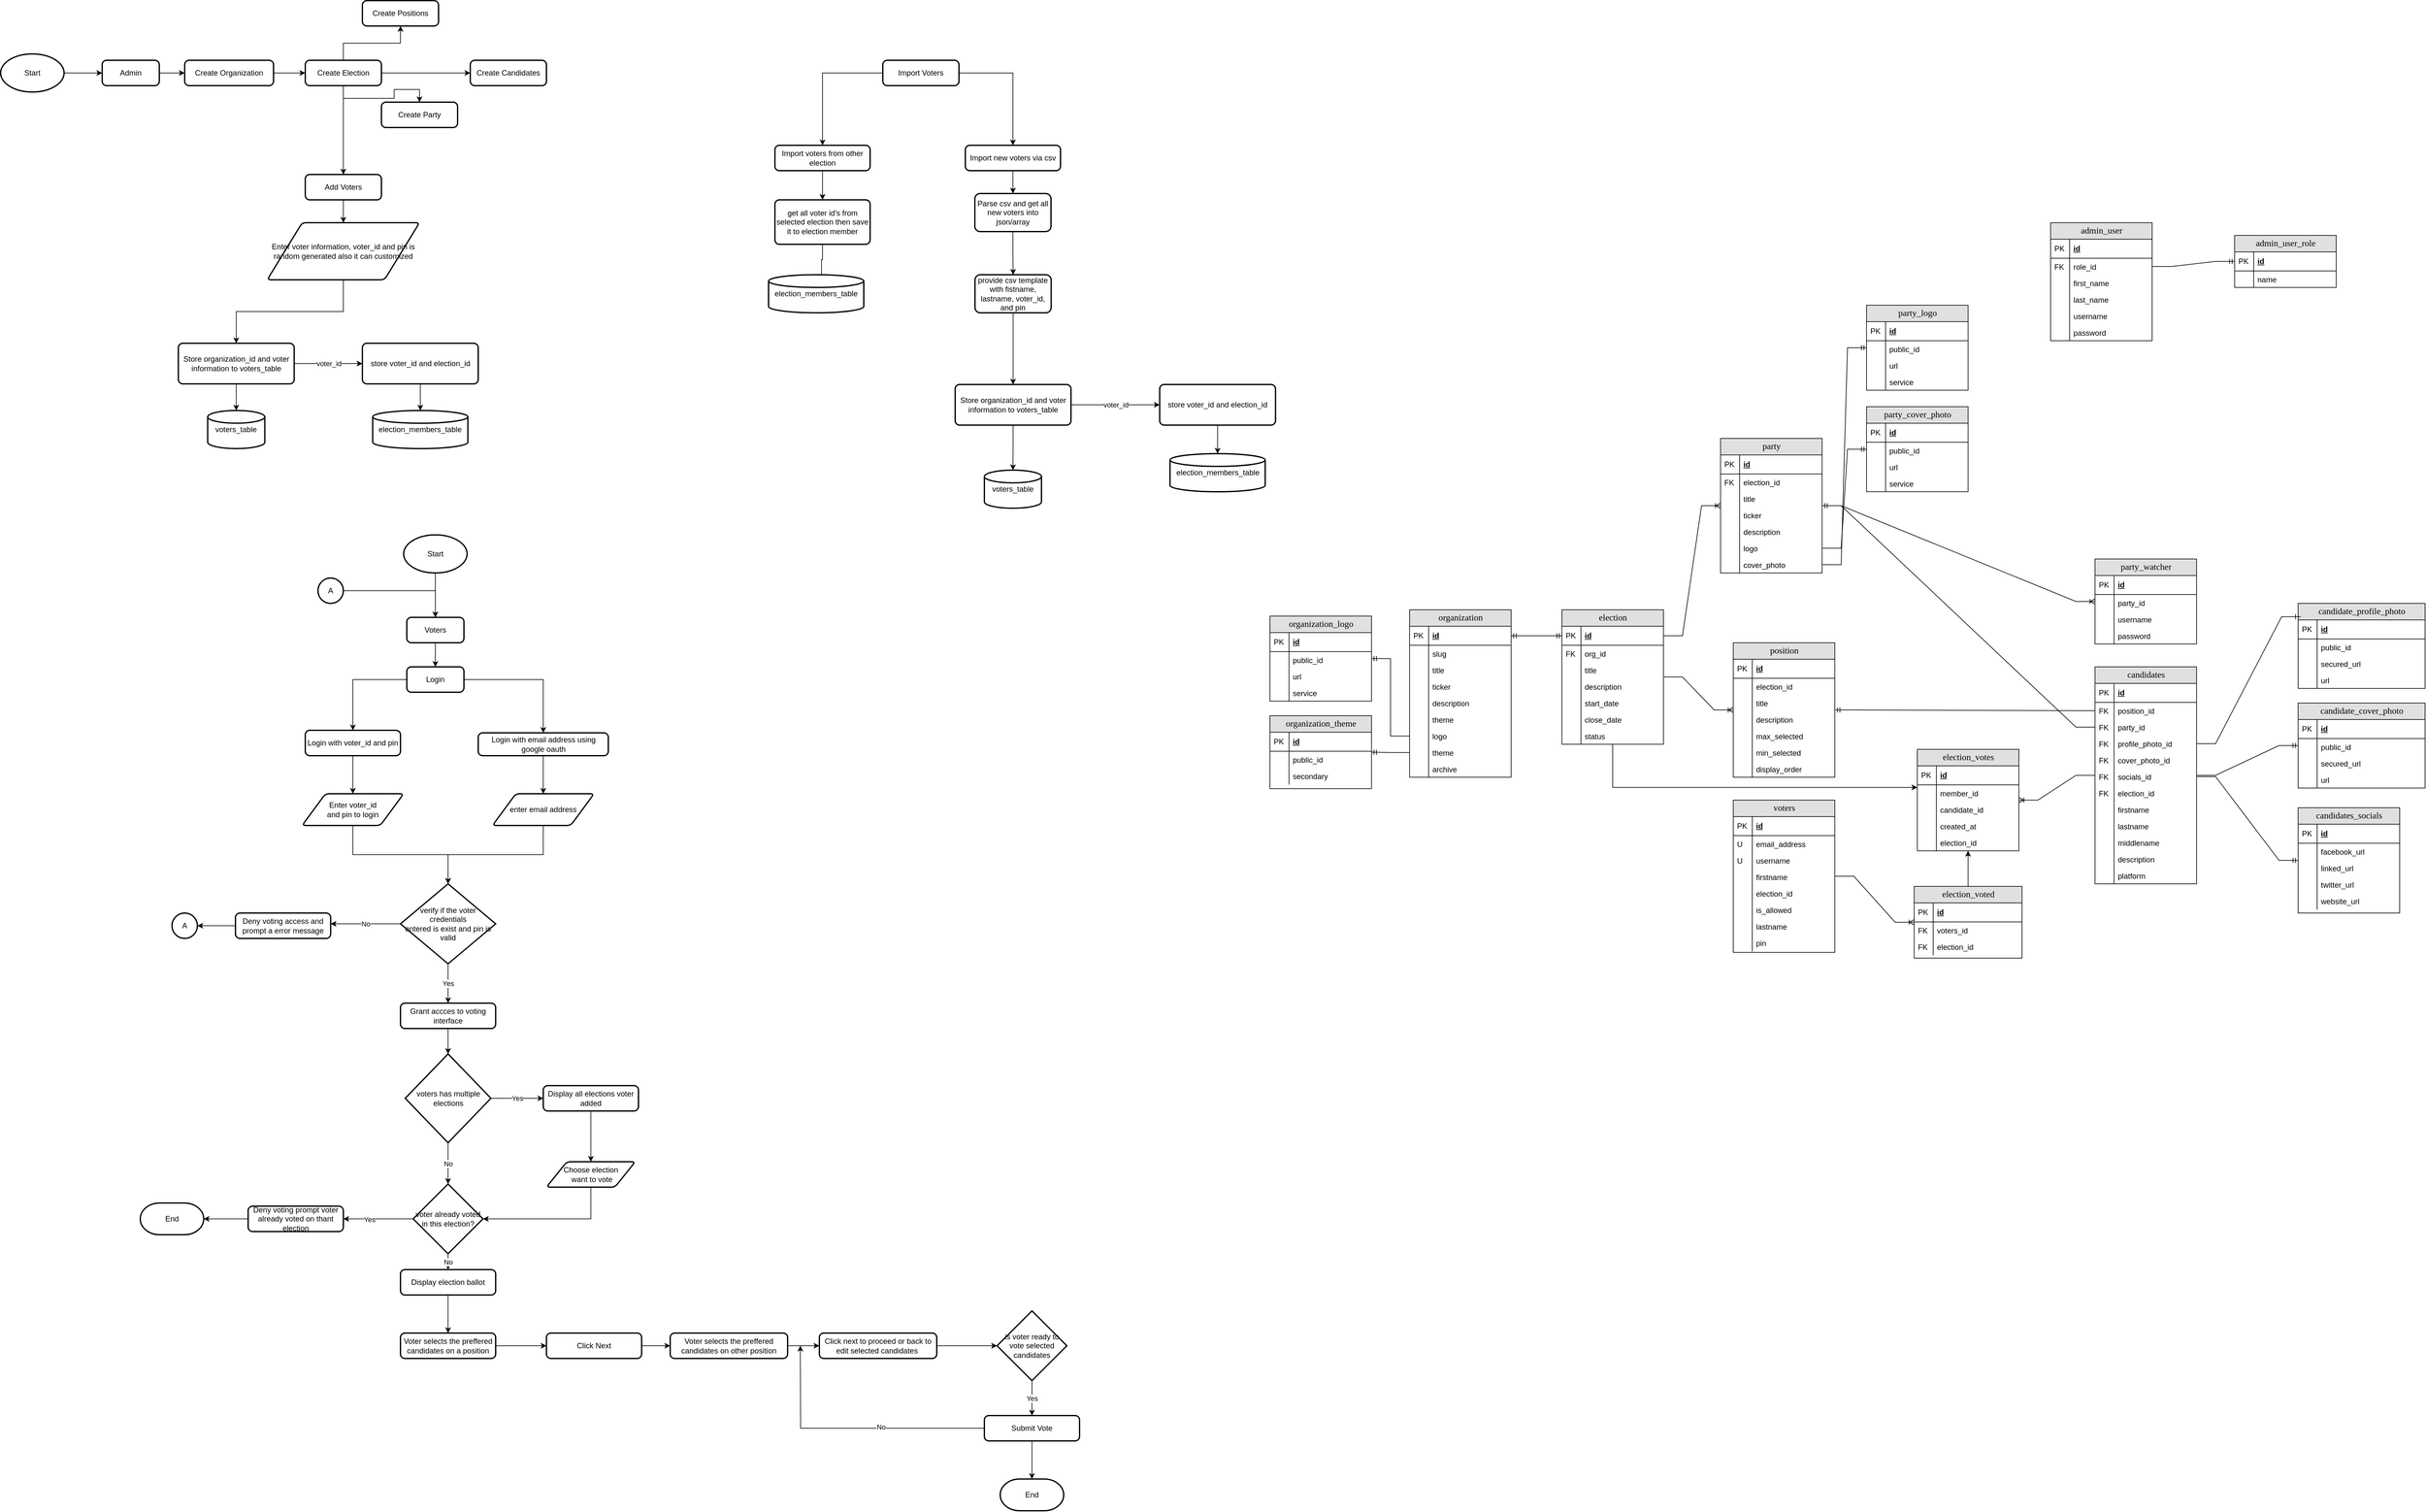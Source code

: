 <mxfile version="15.8.7" type="device"><diagram name="Page-1" id="e56a1550-8fbb-45ad-956c-1786394a9013"><mxGraphModel dx="3385" dy="2414" grid="1" gridSize="10" guides="1" tooltips="1" connect="1" arrows="1" fold="1" page="1" pageScale="1" pageWidth="1100" pageHeight="850" background="none" math="0" shadow="0"><root><mxCell id="0"/><mxCell id="1" parent="0"/><mxCell id="2e49270ec7c68f3f-80" value="organization" style="swimlane;html=1;fontStyle=0;childLayout=stackLayout;horizontal=1;startSize=26;fillColor=#e0e0e0;horizontalStack=0;resizeParent=1;resizeLast=0;collapsible=1;marginBottom=0;swimlaneFillColor=#ffffff;align=center;rounded=0;shadow=0;comic=0;labelBackgroundColor=none;strokeWidth=1;fontFamily=Verdana;fontSize=14" parent="1" vertex="1"><mxGeometry x="30" y="30" width="160" height="264" as="geometry"/></mxCell><mxCell id="2e49270ec7c68f3f-81" value="id" style="shape=partialRectangle;top=0;left=0;right=0;bottom=1;html=1;align=left;verticalAlign=middle;fillColor=none;spacingLeft=34;spacingRight=4;whiteSpace=wrap;overflow=hidden;rotatable=0;points=[[0,0.5],[1,0.5]];portConstraint=eastwest;dropTarget=0;fontStyle=5;" parent="2e49270ec7c68f3f-80" vertex="1"><mxGeometry y="26" width="160" height="30" as="geometry"/></mxCell><mxCell id="2e49270ec7c68f3f-82" value="PK" style="shape=partialRectangle;top=0;left=0;bottom=0;html=1;fillColor=none;align=left;verticalAlign=middle;spacingLeft=4;spacingRight=4;whiteSpace=wrap;overflow=hidden;rotatable=0;points=[];portConstraint=eastwest;part=1;" parent="2e49270ec7c68f3f-81" vertex="1" connectable="0"><mxGeometry width="30" height="30" as="geometry"/></mxCell><mxCell id="euhRbVIIn353agXMIbdH-13" value="slug" style="shape=partialRectangle;top=0;left=0;right=0;bottom=0;html=1;align=left;verticalAlign=top;fillColor=none;spacingLeft=34;spacingRight=4;whiteSpace=wrap;overflow=hidden;rotatable=0;points=[[0,0.5],[1,0.5]];portConstraint=eastwest;dropTarget=0;" parent="2e49270ec7c68f3f-80" vertex="1"><mxGeometry y="56" width="160" height="26" as="geometry"/></mxCell><mxCell id="euhRbVIIn353agXMIbdH-14" value="" style="shape=partialRectangle;top=0;left=0;bottom=0;html=1;fillColor=none;align=left;verticalAlign=top;spacingLeft=4;spacingRight=4;whiteSpace=wrap;overflow=hidden;rotatable=0;points=[];portConstraint=eastwest;part=1;" parent="euhRbVIIn353agXMIbdH-13" vertex="1" connectable="0"><mxGeometry width="30" height="26" as="geometry"/></mxCell><mxCell id="2e49270ec7c68f3f-87" value="title" style="shape=partialRectangle;top=0;left=0;right=0;bottom=0;html=1;align=left;verticalAlign=top;fillColor=none;spacingLeft=34;spacingRight=4;whiteSpace=wrap;overflow=hidden;rotatable=0;points=[[0,0.5],[1,0.5]];portConstraint=eastwest;dropTarget=0;" parent="2e49270ec7c68f3f-80" vertex="1"><mxGeometry y="82" width="160" height="26" as="geometry"/></mxCell><mxCell id="2e49270ec7c68f3f-88" value="" style="shape=partialRectangle;top=0;left=0;bottom=0;html=1;fillColor=none;align=left;verticalAlign=top;spacingLeft=4;spacingRight=4;whiteSpace=wrap;overflow=hidden;rotatable=0;points=[];portConstraint=eastwest;part=1;" parent="2e49270ec7c68f3f-87" vertex="1" connectable="0"><mxGeometry width="30" height="26" as="geometry"/></mxCell><mxCell id="iS651yzCpy71PyTMOytw-9" value="ticker" style="shape=partialRectangle;top=0;left=0;right=0;bottom=0;html=1;align=left;verticalAlign=top;fillColor=none;spacingLeft=34;spacingRight=4;whiteSpace=wrap;overflow=hidden;rotatable=0;points=[[0,0.5],[1,0.5]];portConstraint=eastwest;dropTarget=0;" parent="2e49270ec7c68f3f-80" vertex="1"><mxGeometry y="108" width="160" height="26" as="geometry"/></mxCell><mxCell id="iS651yzCpy71PyTMOytw-10" value="" style="shape=partialRectangle;top=0;left=0;bottom=0;html=1;fillColor=none;align=left;verticalAlign=top;spacingLeft=4;spacingRight=4;whiteSpace=wrap;overflow=hidden;rotatable=0;points=[];portConstraint=eastwest;part=1;" parent="iS651yzCpy71PyTMOytw-9" vertex="1" connectable="0"><mxGeometry width="30" height="26" as="geometry"/></mxCell><mxCell id="euhRbVIIn353agXMIbdH-11" value="description" style="shape=partialRectangle;top=0;left=0;right=0;bottom=0;html=1;align=left;verticalAlign=top;fillColor=none;spacingLeft=34;spacingRight=4;whiteSpace=wrap;overflow=hidden;rotatable=0;points=[[0,0.5],[1,0.5]];portConstraint=eastwest;dropTarget=0;" parent="2e49270ec7c68f3f-80" vertex="1"><mxGeometry y="134" width="160" height="26" as="geometry"/></mxCell><mxCell id="euhRbVIIn353agXMIbdH-12" value="" style="shape=partialRectangle;top=0;left=0;bottom=0;html=1;fillColor=none;align=left;verticalAlign=top;spacingLeft=4;spacingRight=4;whiteSpace=wrap;overflow=hidden;rotatable=0;points=[];portConstraint=eastwest;part=1;" parent="euhRbVIIn353agXMIbdH-11" vertex="1" connectable="0"><mxGeometry width="30" height="26" as="geometry"/></mxCell><mxCell id="2e49270ec7c68f3f-83" value="theme" style="shape=partialRectangle;top=0;left=0;right=0;bottom=0;html=1;align=left;verticalAlign=top;fillColor=none;spacingLeft=34;spacingRight=4;whiteSpace=wrap;overflow=hidden;rotatable=0;points=[[0,0.5],[1,0.5]];portConstraint=eastwest;dropTarget=0;" parent="2e49270ec7c68f3f-80" vertex="1"><mxGeometry y="160" width="160" height="26" as="geometry"/></mxCell><mxCell id="2e49270ec7c68f3f-84" value="" style="shape=partialRectangle;top=0;left=0;bottom=0;html=1;fillColor=none;align=left;verticalAlign=top;spacingLeft=4;spacingRight=4;whiteSpace=wrap;overflow=hidden;rotatable=0;points=[];portConstraint=eastwest;part=1;" parent="2e49270ec7c68f3f-83" vertex="1" connectable="0"><mxGeometry width="30" height="26" as="geometry"/></mxCell><mxCell id="2e49270ec7c68f3f-85" value="logo" style="shape=partialRectangle;top=0;left=0;right=0;bottom=0;html=1;align=left;verticalAlign=top;fillColor=none;spacingLeft=34;spacingRight=4;whiteSpace=wrap;overflow=hidden;rotatable=0;points=[[0,0.5],[1,0.5]];portConstraint=eastwest;dropTarget=0;" parent="2e49270ec7c68f3f-80" vertex="1"><mxGeometry y="186" width="160" height="26" as="geometry"/></mxCell><mxCell id="2e49270ec7c68f3f-86" value="" style="shape=partialRectangle;top=0;left=0;bottom=0;html=1;fillColor=none;align=left;verticalAlign=top;spacingLeft=4;spacingRight=4;whiteSpace=wrap;overflow=hidden;rotatable=0;points=[];portConstraint=eastwest;part=1;" parent="2e49270ec7c68f3f-85" vertex="1" connectable="0"><mxGeometry width="30" height="26" as="geometry"/></mxCell><mxCell id="1pzrBhSslvGDCt5zKOAh-22" value="theme" style="shape=partialRectangle;top=0;left=0;right=0;bottom=0;html=1;align=left;verticalAlign=top;fillColor=none;spacingLeft=34;spacingRight=4;whiteSpace=wrap;overflow=hidden;rotatable=0;points=[[0,0.5],[1,0.5]];portConstraint=eastwest;dropTarget=0;" parent="2e49270ec7c68f3f-80" vertex="1"><mxGeometry y="212" width="160" height="26" as="geometry"/></mxCell><mxCell id="1pzrBhSslvGDCt5zKOAh-23" value="" style="shape=partialRectangle;top=0;left=0;bottom=0;html=1;fillColor=none;align=left;verticalAlign=top;spacingLeft=4;spacingRight=4;whiteSpace=wrap;overflow=hidden;rotatable=0;points=[];portConstraint=eastwest;part=1;" parent="1pzrBhSslvGDCt5zKOAh-22" vertex="1" connectable="0"><mxGeometry width="30" height="26" as="geometry"/></mxCell><mxCell id="iS651yzCpy71PyTMOytw-5" value="archive" style="shape=partialRectangle;top=0;left=0;right=0;bottom=0;html=1;align=left;verticalAlign=top;fillColor=none;spacingLeft=34;spacingRight=4;whiteSpace=wrap;overflow=hidden;rotatable=0;points=[[0,0.5],[1,0.5]];portConstraint=eastwest;dropTarget=0;" parent="2e49270ec7c68f3f-80" vertex="1"><mxGeometry y="238" width="160" height="26" as="geometry"/></mxCell><mxCell id="iS651yzCpy71PyTMOytw-6" value="" style="shape=partialRectangle;top=0;left=0;bottom=0;html=1;fillColor=none;align=left;verticalAlign=top;spacingLeft=4;spacingRight=4;whiteSpace=wrap;overflow=hidden;rotatable=0;points=[];portConstraint=eastwest;part=1;" parent="iS651yzCpy71PyTMOytw-5" vertex="1" connectable="0"><mxGeometry width="30" height="26" as="geometry"/></mxCell><mxCell id="MmeYEt6KUfDhFgM00XxT-179" style="edgeStyle=orthogonalEdgeStyle;rounded=0;orthogonalLoop=1;jettySize=auto;html=1;" parent="1" source="euhRbVIIn353agXMIbdH-15" target="euhRbVIIn353agXMIbdH-146" edge="1"><mxGeometry relative="1" as="geometry"><Array as="points"><mxPoint x="350" y="310"/></Array></mxGeometry></mxCell><mxCell id="euhRbVIIn353agXMIbdH-15" value="election" style="swimlane;html=1;fontStyle=0;childLayout=stackLayout;horizontal=1;startSize=26;fillColor=#e0e0e0;horizontalStack=0;resizeParent=1;resizeLast=0;collapsible=1;marginBottom=0;swimlaneFillColor=#ffffff;align=center;rounded=0;shadow=0;comic=0;labelBackgroundColor=none;strokeWidth=1;fontFamily=Verdana;fontSize=14" parent="1" vertex="1"><mxGeometry x="270" y="30" width="160" height="212" as="geometry"/></mxCell><mxCell id="euhRbVIIn353agXMIbdH-16" value="id" style="shape=partialRectangle;top=0;left=0;right=0;bottom=1;html=1;align=left;verticalAlign=middle;fillColor=none;spacingLeft=34;spacingRight=4;whiteSpace=wrap;overflow=hidden;rotatable=0;points=[[0,0.5],[1,0.5]];portConstraint=eastwest;dropTarget=0;fontStyle=5;" parent="euhRbVIIn353agXMIbdH-15" vertex="1"><mxGeometry y="26" width="160" height="30" as="geometry"/></mxCell><mxCell id="euhRbVIIn353agXMIbdH-17" value="PK" style="shape=partialRectangle;top=0;left=0;bottom=0;html=1;fillColor=none;align=left;verticalAlign=middle;spacingLeft=4;spacingRight=4;whiteSpace=wrap;overflow=hidden;rotatable=0;points=[];portConstraint=eastwest;part=1;" parent="euhRbVIIn353agXMIbdH-16" vertex="1" connectable="0"><mxGeometry width="30" height="30" as="geometry"/></mxCell><mxCell id="euhRbVIIn353agXMIbdH-18" value="org_id" style="shape=partialRectangle;top=0;left=0;right=0;bottom=0;html=1;align=left;verticalAlign=top;fillColor=none;spacingLeft=34;spacingRight=4;whiteSpace=wrap;overflow=hidden;rotatable=0;points=[[0,0.5],[1,0.5]];portConstraint=eastwest;dropTarget=0;" parent="euhRbVIIn353agXMIbdH-15" vertex="1"><mxGeometry y="56" width="160" height="26" as="geometry"/></mxCell><mxCell id="euhRbVIIn353agXMIbdH-19" value="FK" style="shape=partialRectangle;top=0;left=0;bottom=0;html=1;fillColor=none;align=left;verticalAlign=top;spacingLeft=4;spacingRight=4;whiteSpace=wrap;overflow=hidden;rotatable=0;points=[];portConstraint=eastwest;part=1;" parent="euhRbVIIn353agXMIbdH-18" vertex="1" connectable="0"><mxGeometry width="30" height="26" as="geometry"/></mxCell><mxCell id="euhRbVIIn353agXMIbdH-20" value="title" style="shape=partialRectangle;top=0;left=0;right=0;bottom=0;html=1;align=left;verticalAlign=top;fillColor=none;spacingLeft=34;spacingRight=4;whiteSpace=wrap;overflow=hidden;rotatable=0;points=[[0,0.5],[1,0.5]];portConstraint=eastwest;dropTarget=0;" parent="euhRbVIIn353agXMIbdH-15" vertex="1"><mxGeometry y="82" width="160" height="26" as="geometry"/></mxCell><mxCell id="euhRbVIIn353agXMIbdH-21" value="" style="shape=partialRectangle;top=0;left=0;bottom=0;html=1;fillColor=none;align=left;verticalAlign=top;spacingLeft=4;spacingRight=4;whiteSpace=wrap;overflow=hidden;rotatable=0;points=[];portConstraint=eastwest;part=1;" parent="euhRbVIIn353agXMIbdH-20" vertex="1" connectable="0"><mxGeometry width="30" height="26" as="geometry"/></mxCell><mxCell id="euhRbVIIn353agXMIbdH-22" value="description" style="shape=partialRectangle;top=0;left=0;right=0;bottom=0;html=1;align=left;verticalAlign=top;fillColor=none;spacingLeft=34;spacingRight=4;whiteSpace=wrap;overflow=hidden;rotatable=0;points=[[0,0.5],[1,0.5]];portConstraint=eastwest;dropTarget=0;" parent="euhRbVIIn353agXMIbdH-15" vertex="1"><mxGeometry y="108" width="160" height="26" as="geometry"/></mxCell><mxCell id="euhRbVIIn353agXMIbdH-23" value="" style="shape=partialRectangle;top=0;left=0;bottom=0;html=1;fillColor=none;align=left;verticalAlign=top;spacingLeft=4;spacingRight=4;whiteSpace=wrap;overflow=hidden;rotatable=0;points=[];portConstraint=eastwest;part=1;" parent="euhRbVIIn353agXMIbdH-22" vertex="1" connectable="0"><mxGeometry width="30" height="26" as="geometry"/></mxCell><mxCell id="euhRbVIIn353agXMIbdH-24" value="start_date" style="shape=partialRectangle;top=0;left=0;right=0;bottom=0;html=1;align=left;verticalAlign=top;fillColor=none;spacingLeft=34;spacingRight=4;whiteSpace=wrap;overflow=hidden;rotatable=0;points=[[0,0.5],[1,0.5]];portConstraint=eastwest;dropTarget=0;" parent="euhRbVIIn353agXMIbdH-15" vertex="1"><mxGeometry y="134" width="160" height="26" as="geometry"/></mxCell><mxCell id="euhRbVIIn353agXMIbdH-25" value="" style="shape=partialRectangle;top=0;left=0;bottom=0;html=1;fillColor=none;align=left;verticalAlign=top;spacingLeft=4;spacingRight=4;whiteSpace=wrap;overflow=hidden;rotatable=0;points=[];portConstraint=eastwest;part=1;" parent="euhRbVIIn353agXMIbdH-24" vertex="1" connectable="0"><mxGeometry width="30" height="26" as="geometry"/></mxCell><mxCell id="euhRbVIIn353agXMIbdH-26" value="close_date" style="shape=partialRectangle;top=0;left=0;right=0;bottom=0;html=1;align=left;verticalAlign=top;fillColor=none;spacingLeft=34;spacingRight=4;whiteSpace=wrap;overflow=hidden;rotatable=0;points=[[0,0.5],[1,0.5]];portConstraint=eastwest;dropTarget=0;" parent="euhRbVIIn353agXMIbdH-15" vertex="1"><mxGeometry y="160" width="160" height="26" as="geometry"/></mxCell><mxCell id="euhRbVIIn353agXMIbdH-27" value="" style="shape=partialRectangle;top=0;left=0;bottom=0;html=1;fillColor=none;align=left;verticalAlign=top;spacingLeft=4;spacingRight=4;whiteSpace=wrap;overflow=hidden;rotatable=0;points=[];portConstraint=eastwest;part=1;" parent="euhRbVIIn353agXMIbdH-26" vertex="1" connectable="0"><mxGeometry width="30" height="26" as="geometry"/></mxCell><mxCell id="LmVrcN9f6A4ENh6EnXr2-1" value="status" style="shape=partialRectangle;top=0;left=0;right=0;bottom=0;html=1;align=left;verticalAlign=top;fillColor=none;spacingLeft=34;spacingRight=4;whiteSpace=wrap;overflow=hidden;rotatable=0;points=[[0,0.5],[1,0.5]];portConstraint=eastwest;dropTarget=0;" vertex="1" parent="euhRbVIIn353agXMIbdH-15"><mxGeometry y="186" width="160" height="26" as="geometry"/></mxCell><mxCell id="LmVrcN9f6A4ENh6EnXr2-2" value="" style="shape=partialRectangle;top=0;left=0;bottom=0;html=1;fillColor=none;align=left;verticalAlign=top;spacingLeft=4;spacingRight=4;whiteSpace=wrap;overflow=hidden;rotatable=0;points=[];portConstraint=eastwest;part=1;" vertex="1" connectable="0" parent="LmVrcN9f6A4ENh6EnXr2-1"><mxGeometry width="30" height="26" as="geometry"/></mxCell><mxCell id="euhRbVIIn353agXMIbdH-28" value="voters" style="swimlane;html=1;fontStyle=0;childLayout=stackLayout;horizontal=1;startSize=26;fillColor=#e0e0e0;horizontalStack=0;resizeParent=1;resizeLast=0;collapsible=1;marginBottom=0;swimlaneFillColor=#ffffff;align=center;rounded=0;shadow=0;comic=0;labelBackgroundColor=none;strokeWidth=1;fontFamily=Verdana;fontSize=14" parent="1" vertex="1"><mxGeometry x="540" y="330" width="160" height="240" as="geometry"/></mxCell><mxCell id="euhRbVIIn353agXMIbdH-29" value="id" style="shape=partialRectangle;top=0;left=0;right=0;bottom=1;html=1;align=left;verticalAlign=middle;fillColor=none;spacingLeft=34;spacingRight=4;whiteSpace=wrap;overflow=hidden;rotatable=0;points=[[0,0.5],[1,0.5]];portConstraint=eastwest;dropTarget=0;fontStyle=5;" parent="euhRbVIIn353agXMIbdH-28" vertex="1"><mxGeometry y="26" width="160" height="30" as="geometry"/></mxCell><mxCell id="euhRbVIIn353agXMIbdH-30" value="PK" style="shape=partialRectangle;top=0;left=0;bottom=0;html=1;fillColor=none;align=left;verticalAlign=middle;spacingLeft=4;spacingRight=4;whiteSpace=wrap;overflow=hidden;rotatable=0;points=[];portConstraint=eastwest;part=1;" parent="euhRbVIIn353agXMIbdH-29" vertex="1" connectable="0"><mxGeometry width="30" height="30" as="geometry"/></mxCell><mxCell id="euhRbVIIn353agXMIbdH-31" value="email_address" style="shape=partialRectangle;top=0;left=0;right=0;bottom=0;html=1;align=left;verticalAlign=top;fillColor=none;spacingLeft=34;spacingRight=4;whiteSpace=wrap;overflow=hidden;rotatable=0;points=[[0,0.5],[1,0.5]];portConstraint=eastwest;dropTarget=0;" parent="euhRbVIIn353agXMIbdH-28" vertex="1"><mxGeometry y="56" width="160" height="26" as="geometry"/></mxCell><mxCell id="euhRbVIIn353agXMIbdH-32" value="U" style="shape=partialRectangle;top=0;left=0;bottom=0;html=1;fillColor=none;align=left;verticalAlign=top;spacingLeft=4;spacingRight=4;whiteSpace=wrap;overflow=hidden;rotatable=0;points=[];portConstraint=eastwest;part=1;" parent="euhRbVIIn353agXMIbdH-31" vertex="1" connectable="0"><mxGeometry width="30" height="26" as="geometry"/></mxCell><mxCell id="lGk7hxmEtoL7toFarPsQ-107" value="username" style="shape=partialRectangle;top=0;left=0;right=0;bottom=0;html=1;align=left;verticalAlign=top;fillColor=none;spacingLeft=34;spacingRight=4;whiteSpace=wrap;overflow=hidden;rotatable=0;points=[[0,0.5],[1,0.5]];portConstraint=eastwest;dropTarget=0;" parent="euhRbVIIn353agXMIbdH-28" vertex="1"><mxGeometry y="82" width="160" height="26" as="geometry"/></mxCell><mxCell id="lGk7hxmEtoL7toFarPsQ-108" value="&lt;span&gt;U&lt;/span&gt;" style="shape=partialRectangle;top=0;left=0;bottom=0;html=1;fillColor=none;align=left;verticalAlign=top;spacingLeft=4;spacingRight=4;whiteSpace=wrap;overflow=hidden;rotatable=0;points=[];portConstraint=eastwest;part=1;" parent="lGk7hxmEtoL7toFarPsQ-107" vertex="1" connectable="0"><mxGeometry width="30" height="26" as="geometry"/></mxCell><mxCell id="MmeYEt6KUfDhFgM00XxT-29" value="firstname" style="shape=partialRectangle;top=0;left=0;right=0;bottom=0;html=1;align=left;verticalAlign=top;fillColor=none;spacingLeft=34;spacingRight=4;whiteSpace=wrap;overflow=hidden;rotatable=0;points=[[0,0.5],[1,0.5]];portConstraint=eastwest;dropTarget=0;" parent="euhRbVIIn353agXMIbdH-28" vertex="1"><mxGeometry y="108" width="160" height="26" as="geometry"/></mxCell><mxCell id="MmeYEt6KUfDhFgM00XxT-30" value="" style="shape=partialRectangle;top=0;left=0;bottom=0;html=1;fillColor=none;align=left;verticalAlign=top;spacingLeft=4;spacingRight=4;whiteSpace=wrap;overflow=hidden;rotatable=0;points=[];portConstraint=eastwest;part=1;" parent="MmeYEt6KUfDhFgM00XxT-29" vertex="1" connectable="0"><mxGeometry width="30" height="26" as="geometry"/></mxCell><mxCell id="euhRbVIIn353agXMIbdH-153" value="election_id" style="shape=partialRectangle;top=0;left=0;right=0;bottom=0;html=1;align=left;verticalAlign=top;fillColor=none;spacingLeft=34;spacingRight=4;whiteSpace=wrap;overflow=hidden;rotatable=0;points=[[0,0.5],[1,0.5]];portConstraint=eastwest;dropTarget=0;" parent="euhRbVIIn353agXMIbdH-28" vertex="1"><mxGeometry y="134" width="160" height="26" as="geometry"/></mxCell><mxCell id="euhRbVIIn353agXMIbdH-154" value="" style="shape=partialRectangle;top=0;left=0;bottom=0;html=1;fillColor=none;align=left;verticalAlign=top;spacingLeft=4;spacingRight=4;whiteSpace=wrap;overflow=hidden;rotatable=0;points=[];portConstraint=eastwest;part=1;" parent="euhRbVIIn353agXMIbdH-153" vertex="1" connectable="0"><mxGeometry width="30" height="26" as="geometry"/></mxCell><mxCell id="euhRbVIIn353agXMIbdH-42" value="is_allowed" style="shape=partialRectangle;top=0;left=0;right=0;bottom=0;html=1;align=left;verticalAlign=top;fillColor=none;spacingLeft=34;spacingRight=4;whiteSpace=wrap;overflow=hidden;rotatable=0;points=[[0,0.5],[1,0.5]];portConstraint=eastwest;dropTarget=0;" parent="euhRbVIIn353agXMIbdH-28" vertex="1"><mxGeometry y="160" width="160" height="26" as="geometry"/></mxCell><mxCell id="euhRbVIIn353agXMIbdH-43" value="" style="shape=partialRectangle;top=0;left=0;bottom=0;html=1;fillColor=none;align=left;verticalAlign=top;spacingLeft=4;spacingRight=4;whiteSpace=wrap;overflow=hidden;rotatable=0;points=[];portConstraint=eastwest;part=1;" parent="euhRbVIIn353agXMIbdH-42" vertex="1" connectable="0"><mxGeometry width="30" height="26" as="geometry"/></mxCell><mxCell id="MmeYEt6KUfDhFgM00XxT-31" value="lastname" style="shape=partialRectangle;top=0;left=0;right=0;bottom=0;html=1;align=left;verticalAlign=top;fillColor=none;spacingLeft=34;spacingRight=4;whiteSpace=wrap;overflow=hidden;rotatable=0;points=[[0,0.5],[1,0.5]];portConstraint=eastwest;dropTarget=0;" parent="euhRbVIIn353agXMIbdH-28" vertex="1"><mxGeometry y="186" width="160" height="26" as="geometry"/></mxCell><mxCell id="MmeYEt6KUfDhFgM00XxT-32" value="" style="shape=partialRectangle;top=0;left=0;bottom=0;html=1;fillColor=none;align=left;verticalAlign=top;spacingLeft=4;spacingRight=4;whiteSpace=wrap;overflow=hidden;rotatable=0;points=[];portConstraint=eastwest;part=1;" parent="MmeYEt6KUfDhFgM00XxT-31" vertex="1" connectable="0"><mxGeometry width="30" height="26" as="geometry"/></mxCell><mxCell id="lGk7hxmEtoL7toFarPsQ-109" value="pin" style="shape=partialRectangle;top=0;left=0;right=0;bottom=0;html=1;align=left;verticalAlign=top;fillColor=none;spacingLeft=34;spacingRight=4;whiteSpace=wrap;overflow=hidden;rotatable=0;points=[[0,0.5],[1,0.5]];portConstraint=eastwest;dropTarget=0;" parent="euhRbVIIn353agXMIbdH-28" vertex="1"><mxGeometry y="212" width="160" height="26" as="geometry"/></mxCell><mxCell id="lGk7hxmEtoL7toFarPsQ-110" value="" style="shape=partialRectangle;top=0;left=0;bottom=0;html=1;fillColor=none;align=left;verticalAlign=top;spacingLeft=4;spacingRight=4;whiteSpace=wrap;overflow=hidden;rotatable=0;points=[];portConstraint=eastwest;part=1;" parent="lGk7hxmEtoL7toFarPsQ-109" vertex="1" connectable="0"><mxGeometry width="30" height="26" as="geometry"/></mxCell><mxCell id="euhRbVIIn353agXMIbdH-44" value="party_watcher" style="swimlane;html=1;fontStyle=0;childLayout=stackLayout;horizontal=1;startSize=26;fillColor=#e0e0e0;horizontalStack=0;resizeParent=1;resizeLast=0;collapsible=1;marginBottom=0;swimlaneFillColor=#ffffff;align=center;rounded=0;shadow=0;comic=0;labelBackgroundColor=none;strokeWidth=1;fontFamily=Verdana;fontSize=14" parent="1" vertex="1"><mxGeometry x="1110" y="-50" width="160" height="134" as="geometry"/></mxCell><mxCell id="euhRbVIIn353agXMIbdH-45" value="id" style="shape=partialRectangle;top=0;left=0;right=0;bottom=1;html=1;align=left;verticalAlign=middle;fillColor=none;spacingLeft=34;spacingRight=4;whiteSpace=wrap;overflow=hidden;rotatable=0;points=[[0,0.5],[1,0.5]];portConstraint=eastwest;dropTarget=0;fontStyle=5;" parent="euhRbVIIn353agXMIbdH-44" vertex="1"><mxGeometry y="26" width="160" height="30" as="geometry"/></mxCell><mxCell id="euhRbVIIn353agXMIbdH-46" value="PK" style="shape=partialRectangle;top=0;left=0;bottom=0;html=1;fillColor=none;align=left;verticalAlign=middle;spacingLeft=4;spacingRight=4;whiteSpace=wrap;overflow=hidden;rotatable=0;points=[];portConstraint=eastwest;part=1;" parent="euhRbVIIn353agXMIbdH-45" vertex="1" connectable="0"><mxGeometry width="30" height="30" as="geometry"/></mxCell><mxCell id="euhRbVIIn353agXMIbdH-47" value="party_id" style="shape=partialRectangle;top=0;left=0;right=0;bottom=0;html=1;align=left;verticalAlign=top;fillColor=none;spacingLeft=34;spacingRight=4;whiteSpace=wrap;overflow=hidden;rotatable=0;points=[[0,0.5],[1,0.5]];portConstraint=eastwest;dropTarget=0;" parent="euhRbVIIn353agXMIbdH-44" vertex="1"><mxGeometry y="56" width="160" height="26" as="geometry"/></mxCell><mxCell id="euhRbVIIn353agXMIbdH-48" value="" style="shape=partialRectangle;top=0;left=0;bottom=0;html=1;fillColor=none;align=left;verticalAlign=top;spacingLeft=4;spacingRight=4;whiteSpace=wrap;overflow=hidden;rotatable=0;points=[];portConstraint=eastwest;part=1;" parent="euhRbVIIn353agXMIbdH-47" vertex="1" connectable="0"><mxGeometry width="30" height="26" as="geometry"/></mxCell><mxCell id="euhRbVIIn353agXMIbdH-55" value="username" style="shape=partialRectangle;top=0;left=0;right=0;bottom=0;html=1;align=left;verticalAlign=top;fillColor=none;spacingLeft=34;spacingRight=4;whiteSpace=wrap;overflow=hidden;rotatable=0;points=[[0,0.5],[1,0.5]];portConstraint=eastwest;dropTarget=0;" parent="euhRbVIIn353agXMIbdH-44" vertex="1"><mxGeometry y="82" width="160" height="26" as="geometry"/></mxCell><mxCell id="euhRbVIIn353agXMIbdH-56" value="" style="shape=partialRectangle;top=0;left=0;bottom=0;html=1;fillColor=none;align=left;verticalAlign=top;spacingLeft=4;spacingRight=4;whiteSpace=wrap;overflow=hidden;rotatable=0;points=[];portConstraint=eastwest;part=1;" parent="euhRbVIIn353agXMIbdH-55" vertex="1" connectable="0"><mxGeometry width="30" height="26" as="geometry"/></mxCell><mxCell id="euhRbVIIn353agXMIbdH-49" value="password" style="shape=partialRectangle;top=0;left=0;right=0;bottom=0;html=1;align=left;verticalAlign=top;fillColor=none;spacingLeft=34;spacingRight=4;whiteSpace=wrap;overflow=hidden;rotatable=0;points=[[0,0.5],[1,0.5]];portConstraint=eastwest;dropTarget=0;" parent="euhRbVIIn353agXMIbdH-44" vertex="1"><mxGeometry y="108" width="160" height="26" as="geometry"/></mxCell><mxCell id="euhRbVIIn353agXMIbdH-50" value="" style="shape=partialRectangle;top=0;left=0;bottom=0;html=1;fillColor=none;align=left;verticalAlign=top;spacingLeft=4;spacingRight=4;whiteSpace=wrap;overflow=hidden;rotatable=0;points=[];portConstraint=eastwest;part=1;" parent="euhRbVIIn353agXMIbdH-49" vertex="1" connectable="0"><mxGeometry width="30" height="26" as="geometry"/></mxCell><mxCell id="euhRbVIIn353agXMIbdH-57" value="party" style="swimlane;html=1;fontStyle=0;childLayout=stackLayout;horizontal=1;startSize=26;fillColor=#e0e0e0;horizontalStack=0;resizeParent=1;resizeLast=0;collapsible=1;marginBottom=0;swimlaneFillColor=#ffffff;align=center;rounded=0;shadow=0;comic=0;labelBackgroundColor=none;strokeWidth=1;fontFamily=Verdana;fontSize=14" parent="1" vertex="1"><mxGeometry x="520" y="-240" width="160" height="212" as="geometry"/></mxCell><mxCell id="euhRbVIIn353agXMIbdH-58" value="id" style="shape=partialRectangle;top=0;left=0;right=0;bottom=1;html=1;align=left;verticalAlign=middle;fillColor=none;spacingLeft=34;spacingRight=4;whiteSpace=wrap;overflow=hidden;rotatable=0;points=[[0,0.5],[1,0.5]];portConstraint=eastwest;dropTarget=0;fontStyle=5;" parent="euhRbVIIn353agXMIbdH-57" vertex="1"><mxGeometry y="26" width="160" height="30" as="geometry"/></mxCell><mxCell id="euhRbVIIn353agXMIbdH-59" value="PK" style="shape=partialRectangle;top=0;left=0;bottom=0;html=1;fillColor=none;align=left;verticalAlign=middle;spacingLeft=4;spacingRight=4;whiteSpace=wrap;overflow=hidden;rotatable=0;points=[];portConstraint=eastwest;part=1;" parent="euhRbVIIn353agXMIbdH-58" vertex="1" connectable="0"><mxGeometry width="30" height="30" as="geometry"/></mxCell><mxCell id="euhRbVIIn353agXMIbdH-142" value="election_id" style="shape=partialRectangle;top=0;left=0;right=0;bottom=0;html=1;align=left;verticalAlign=top;fillColor=none;spacingLeft=34;spacingRight=4;whiteSpace=wrap;overflow=hidden;rotatable=0;points=[[0,0.5],[1,0.5]];portConstraint=eastwest;dropTarget=0;" parent="euhRbVIIn353agXMIbdH-57" vertex="1"><mxGeometry y="56" width="160" height="26" as="geometry"/></mxCell><mxCell id="euhRbVIIn353agXMIbdH-143" value="FK" style="shape=partialRectangle;top=0;left=0;bottom=0;html=1;fillColor=none;align=left;verticalAlign=top;spacingLeft=4;spacingRight=4;whiteSpace=wrap;overflow=hidden;rotatable=0;points=[];portConstraint=eastwest;part=1;" parent="euhRbVIIn353agXMIbdH-142" vertex="1" connectable="0"><mxGeometry width="30" height="26" as="geometry"/></mxCell><mxCell id="euhRbVIIn353agXMIbdH-60" value="title" style="shape=partialRectangle;top=0;left=0;right=0;bottom=0;html=1;align=left;verticalAlign=top;fillColor=none;spacingLeft=34;spacingRight=4;whiteSpace=wrap;overflow=hidden;rotatable=0;points=[[0,0.5],[1,0.5]];portConstraint=eastwest;dropTarget=0;" parent="euhRbVIIn353agXMIbdH-57" vertex="1"><mxGeometry y="82" width="160" height="26" as="geometry"/></mxCell><mxCell id="euhRbVIIn353agXMIbdH-61" value="" style="shape=partialRectangle;top=0;left=0;bottom=0;html=1;fillColor=none;align=left;verticalAlign=top;spacingLeft=4;spacingRight=4;whiteSpace=wrap;overflow=hidden;rotatable=0;points=[];portConstraint=eastwest;part=1;" parent="euhRbVIIn353agXMIbdH-60" vertex="1" connectable="0"><mxGeometry width="30" height="26" as="geometry"/></mxCell><mxCell id="euhRbVIIn353agXMIbdH-157" value="ticker" style="shape=partialRectangle;top=0;left=0;right=0;bottom=0;html=1;align=left;verticalAlign=top;fillColor=none;spacingLeft=34;spacingRight=4;whiteSpace=wrap;overflow=hidden;rotatable=0;points=[[0,0.5],[1,0.5]];portConstraint=eastwest;dropTarget=0;" parent="euhRbVIIn353agXMIbdH-57" vertex="1"><mxGeometry y="108" width="160" height="26" as="geometry"/></mxCell><mxCell id="euhRbVIIn353agXMIbdH-158" value="" style="shape=partialRectangle;top=0;left=0;bottom=0;html=1;fillColor=none;align=left;verticalAlign=top;spacingLeft=4;spacingRight=4;whiteSpace=wrap;overflow=hidden;rotatable=0;points=[];portConstraint=eastwest;part=1;" parent="euhRbVIIn353agXMIbdH-157" vertex="1" connectable="0"><mxGeometry width="30" height="26" as="geometry"/></mxCell><mxCell id="euhRbVIIn353agXMIbdH-62" value="description" style="shape=partialRectangle;top=0;left=0;right=0;bottom=0;html=1;align=left;verticalAlign=top;fillColor=none;spacingLeft=34;spacingRight=4;whiteSpace=wrap;overflow=hidden;rotatable=0;points=[[0,0.5],[1,0.5]];portConstraint=eastwest;dropTarget=0;" parent="euhRbVIIn353agXMIbdH-57" vertex="1"><mxGeometry y="134" width="160" height="26" as="geometry"/></mxCell><mxCell id="euhRbVIIn353agXMIbdH-63" value="" style="shape=partialRectangle;top=0;left=0;bottom=0;html=1;fillColor=none;align=left;verticalAlign=top;spacingLeft=4;spacingRight=4;whiteSpace=wrap;overflow=hidden;rotatable=0;points=[];portConstraint=eastwest;part=1;" parent="euhRbVIIn353agXMIbdH-62" vertex="1" connectable="0"><mxGeometry width="30" height="26" as="geometry"/></mxCell><mxCell id="euhRbVIIn353agXMIbdH-66" value="logo" style="shape=partialRectangle;top=0;left=0;right=0;bottom=0;html=1;align=left;verticalAlign=top;fillColor=none;spacingLeft=34;spacingRight=4;whiteSpace=wrap;overflow=hidden;rotatable=0;points=[[0,0.5],[1,0.5]];portConstraint=eastwest;dropTarget=0;" parent="euhRbVIIn353agXMIbdH-57" vertex="1"><mxGeometry y="160" width="160" height="26" as="geometry"/></mxCell><mxCell id="euhRbVIIn353agXMIbdH-67" value="" style="shape=partialRectangle;top=0;left=0;bottom=0;html=1;fillColor=none;align=left;verticalAlign=top;spacingLeft=4;spacingRight=4;whiteSpace=wrap;overflow=hidden;rotatable=0;points=[];portConstraint=eastwest;part=1;" parent="euhRbVIIn353agXMIbdH-66" vertex="1" connectable="0"><mxGeometry width="30" height="26" as="geometry"/></mxCell><mxCell id="euhRbVIIn353agXMIbdH-64" value="cover_photo" style="shape=partialRectangle;top=0;left=0;right=0;bottom=0;html=1;align=left;verticalAlign=top;fillColor=none;spacingLeft=34;spacingRight=4;whiteSpace=wrap;overflow=hidden;rotatable=0;points=[[0,0.5],[1,0.5]];portConstraint=eastwest;dropTarget=0;" parent="euhRbVIIn353agXMIbdH-57" vertex="1"><mxGeometry y="186" width="160" height="26" as="geometry"/></mxCell><mxCell id="euhRbVIIn353agXMIbdH-65" value="" style="shape=partialRectangle;top=0;left=0;bottom=0;html=1;fillColor=none;align=left;verticalAlign=top;spacingLeft=4;spacingRight=4;whiteSpace=wrap;overflow=hidden;rotatable=0;points=[];portConstraint=eastwest;part=1;" parent="euhRbVIIn353agXMIbdH-64" vertex="1" connectable="0"><mxGeometry width="30" height="26" as="geometry"/></mxCell><mxCell id="euhRbVIIn353agXMIbdH-68" value="position" style="swimlane;html=1;fontStyle=0;childLayout=stackLayout;horizontal=1;startSize=26;fillColor=#e0e0e0;horizontalStack=0;resizeParent=1;resizeLast=0;collapsible=1;marginBottom=0;swimlaneFillColor=#ffffff;align=center;rounded=0;shadow=0;comic=0;labelBackgroundColor=none;strokeWidth=1;fontFamily=Verdana;fontSize=14" parent="1" vertex="1"><mxGeometry x="540" y="82" width="160" height="212" as="geometry"/></mxCell><mxCell id="euhRbVIIn353agXMIbdH-69" value="id" style="shape=partialRectangle;top=0;left=0;right=0;bottom=1;html=1;align=left;verticalAlign=middle;fillColor=none;spacingLeft=34;spacingRight=4;whiteSpace=wrap;overflow=hidden;rotatable=0;points=[[0,0.5],[1,0.5]];portConstraint=eastwest;dropTarget=0;fontStyle=5;" parent="euhRbVIIn353agXMIbdH-68" vertex="1"><mxGeometry y="26" width="160" height="30" as="geometry"/></mxCell><mxCell id="euhRbVIIn353agXMIbdH-70" value="PK" style="shape=partialRectangle;top=0;left=0;bottom=0;html=1;fillColor=none;align=left;verticalAlign=middle;spacingLeft=4;spacingRight=4;whiteSpace=wrap;overflow=hidden;rotatable=0;points=[];portConstraint=eastwest;part=1;" parent="euhRbVIIn353agXMIbdH-69" vertex="1" connectable="0"><mxGeometry width="30" height="30" as="geometry"/></mxCell><mxCell id="euhRbVIIn353agXMIbdH-144" value="election_id" style="shape=partialRectangle;top=0;left=0;right=0;bottom=0;html=1;align=left;verticalAlign=top;fillColor=none;spacingLeft=34;spacingRight=4;whiteSpace=wrap;overflow=hidden;rotatable=0;points=[[0,0.5],[1,0.5]];portConstraint=eastwest;dropTarget=0;" parent="euhRbVIIn353agXMIbdH-68" vertex="1"><mxGeometry y="56" width="160" height="26" as="geometry"/></mxCell><mxCell id="euhRbVIIn353agXMIbdH-145" value="" style="shape=partialRectangle;top=0;left=0;bottom=0;html=1;fillColor=none;align=left;verticalAlign=top;spacingLeft=4;spacingRight=4;whiteSpace=wrap;overflow=hidden;rotatable=0;points=[];portConstraint=eastwest;part=1;" parent="euhRbVIIn353agXMIbdH-144" vertex="1" connectable="0"><mxGeometry width="30" height="26" as="geometry"/></mxCell><mxCell id="euhRbVIIn353agXMIbdH-71" value="title" style="shape=partialRectangle;top=0;left=0;right=0;bottom=0;html=1;align=left;verticalAlign=top;fillColor=none;spacingLeft=34;spacingRight=4;whiteSpace=wrap;overflow=hidden;rotatable=0;points=[[0,0.5],[1,0.5]];portConstraint=eastwest;dropTarget=0;" parent="euhRbVIIn353agXMIbdH-68" vertex="1"><mxGeometry y="82" width="160" height="26" as="geometry"/></mxCell><mxCell id="euhRbVIIn353agXMIbdH-72" value="" style="shape=partialRectangle;top=0;left=0;bottom=0;html=1;fillColor=none;align=left;verticalAlign=top;spacingLeft=4;spacingRight=4;whiteSpace=wrap;overflow=hidden;rotatable=0;points=[];portConstraint=eastwest;part=1;" parent="euhRbVIIn353agXMIbdH-71" vertex="1" connectable="0"><mxGeometry width="30" height="26" as="geometry"/></mxCell><mxCell id="euhRbVIIn353agXMIbdH-73" value="description" style="shape=partialRectangle;top=0;left=0;right=0;bottom=0;html=1;align=left;verticalAlign=top;fillColor=none;spacingLeft=34;spacingRight=4;whiteSpace=wrap;overflow=hidden;rotatable=0;points=[[0,0.5],[1,0.5]];portConstraint=eastwest;dropTarget=0;" parent="euhRbVIIn353agXMIbdH-68" vertex="1"><mxGeometry y="108" width="160" height="26" as="geometry"/></mxCell><mxCell id="euhRbVIIn353agXMIbdH-74" value="" style="shape=partialRectangle;top=0;left=0;bottom=0;html=1;fillColor=none;align=left;verticalAlign=top;spacingLeft=4;spacingRight=4;whiteSpace=wrap;overflow=hidden;rotatable=0;points=[];portConstraint=eastwest;part=1;" parent="euhRbVIIn353agXMIbdH-73" vertex="1" connectable="0"><mxGeometry width="30" height="26" as="geometry"/></mxCell><mxCell id="euhRbVIIn353agXMIbdH-75" value="max_selected" style="shape=partialRectangle;top=0;left=0;right=0;bottom=0;html=1;align=left;verticalAlign=top;fillColor=none;spacingLeft=34;spacingRight=4;whiteSpace=wrap;overflow=hidden;rotatable=0;points=[[0,0.5],[1,0.5]];portConstraint=eastwest;dropTarget=0;" parent="euhRbVIIn353agXMIbdH-68" vertex="1"><mxGeometry y="134" width="160" height="26" as="geometry"/></mxCell><mxCell id="euhRbVIIn353agXMIbdH-76" value="" style="shape=partialRectangle;top=0;left=0;bottom=0;html=1;fillColor=none;align=left;verticalAlign=top;spacingLeft=4;spacingRight=4;whiteSpace=wrap;overflow=hidden;rotatable=0;points=[];portConstraint=eastwest;part=1;" parent="euhRbVIIn353agXMIbdH-75" vertex="1" connectable="0"><mxGeometry width="30" height="26" as="geometry"/></mxCell><mxCell id="lGk7hxmEtoL7toFarPsQ-49" value="min_selected" style="shape=partialRectangle;top=0;left=0;right=0;bottom=0;html=1;align=left;verticalAlign=top;fillColor=none;spacingLeft=34;spacingRight=4;whiteSpace=wrap;overflow=hidden;rotatable=0;points=[[0,0.5],[1,0.5]];portConstraint=eastwest;dropTarget=0;" parent="euhRbVIIn353agXMIbdH-68" vertex="1"><mxGeometry y="160" width="160" height="26" as="geometry"/></mxCell><mxCell id="lGk7hxmEtoL7toFarPsQ-50" value="" style="shape=partialRectangle;top=0;left=0;bottom=0;html=1;fillColor=none;align=left;verticalAlign=top;spacingLeft=4;spacingRight=4;whiteSpace=wrap;overflow=hidden;rotatable=0;points=[];portConstraint=eastwest;part=1;" parent="lGk7hxmEtoL7toFarPsQ-49" vertex="1" connectable="0"><mxGeometry width="30" height="26" as="geometry"/></mxCell><mxCell id="lGk7hxmEtoL7toFarPsQ-51" value="display_order" style="shape=partialRectangle;top=0;left=0;right=0;bottom=0;html=1;align=left;verticalAlign=top;fillColor=none;spacingLeft=34;spacingRight=4;whiteSpace=wrap;overflow=hidden;rotatable=0;points=[[0,0.5],[1,0.5]];portConstraint=eastwest;dropTarget=0;" parent="euhRbVIIn353agXMIbdH-68" vertex="1"><mxGeometry y="186" width="160" height="26" as="geometry"/></mxCell><mxCell id="lGk7hxmEtoL7toFarPsQ-52" value="" style="shape=partialRectangle;top=0;left=0;bottom=0;html=1;fillColor=none;align=left;verticalAlign=top;spacingLeft=4;spacingRight=4;whiteSpace=wrap;overflow=hidden;rotatable=0;points=[];portConstraint=eastwest;part=1;" parent="lGk7hxmEtoL7toFarPsQ-51" vertex="1" connectable="0"><mxGeometry width="30" height="26" as="geometry"/></mxCell><mxCell id="euhRbVIIn353agXMIbdH-79" value="candidates" style="swimlane;html=1;fontStyle=0;childLayout=stackLayout;horizontal=1;startSize=26;fillColor=#e0e0e0;horizontalStack=0;resizeParent=1;resizeLast=0;collapsible=1;marginBottom=0;swimlaneFillColor=#ffffff;align=center;rounded=0;shadow=0;comic=0;labelBackgroundColor=none;strokeWidth=1;fontFamily=Verdana;fontSize=14" parent="1" vertex="1"><mxGeometry x="1110" y="120" width="160" height="342" as="geometry"/></mxCell><mxCell id="euhRbVIIn353agXMIbdH-80" value="id" style="shape=partialRectangle;top=0;left=0;right=0;bottom=1;html=1;align=left;verticalAlign=middle;fillColor=none;spacingLeft=34;spacingRight=4;whiteSpace=wrap;overflow=hidden;rotatable=0;points=[[0,0.5],[1,0.5]];portConstraint=eastwest;dropTarget=0;fontStyle=5;" parent="euhRbVIIn353agXMIbdH-79" vertex="1"><mxGeometry y="26" width="160" height="30" as="geometry"/></mxCell><mxCell id="euhRbVIIn353agXMIbdH-81" value="PK" style="shape=partialRectangle;top=0;left=0;bottom=0;html=1;fillColor=none;align=left;verticalAlign=middle;spacingLeft=4;spacingRight=4;whiteSpace=wrap;overflow=hidden;rotatable=0;points=[];portConstraint=eastwest;part=1;" parent="euhRbVIIn353agXMIbdH-80" vertex="1" connectable="0"><mxGeometry width="30" height="30" as="geometry"/></mxCell><mxCell id="euhRbVIIn353agXMIbdH-82" value="position_id" style="shape=partialRectangle;top=0;left=0;right=0;bottom=0;html=1;align=left;verticalAlign=top;fillColor=none;spacingLeft=34;spacingRight=4;whiteSpace=wrap;overflow=hidden;rotatable=0;points=[[0,0.5],[1,0.5]];portConstraint=eastwest;dropTarget=0;" parent="euhRbVIIn353agXMIbdH-79" vertex="1"><mxGeometry y="56" width="160" height="26" as="geometry"/></mxCell><mxCell id="euhRbVIIn353agXMIbdH-83" value="FK" style="shape=partialRectangle;top=0;left=0;bottom=0;html=1;fillColor=none;align=left;verticalAlign=top;spacingLeft=4;spacingRight=4;whiteSpace=wrap;overflow=hidden;rotatable=0;points=[];portConstraint=eastwest;part=1;" parent="euhRbVIIn353agXMIbdH-82" vertex="1" connectable="0"><mxGeometry width="30" height="26" as="geometry"/></mxCell><mxCell id="euhRbVIIn353agXMIbdH-84" value="party_id" style="shape=partialRectangle;top=0;left=0;right=0;bottom=0;html=1;align=left;verticalAlign=top;fillColor=none;spacingLeft=34;spacingRight=4;whiteSpace=wrap;overflow=hidden;rotatable=0;points=[[0,0.5],[1,0.5]];portConstraint=eastwest;dropTarget=0;" parent="euhRbVIIn353agXMIbdH-79" vertex="1"><mxGeometry y="82" width="160" height="26" as="geometry"/></mxCell><mxCell id="euhRbVIIn353agXMIbdH-85" value="FK" style="shape=partialRectangle;top=0;left=0;bottom=0;html=1;fillColor=none;align=left;verticalAlign=top;spacingLeft=4;spacingRight=4;whiteSpace=wrap;overflow=hidden;rotatable=0;points=[];portConstraint=eastwest;part=1;" parent="euhRbVIIn353agXMIbdH-84" vertex="1" connectable="0"><mxGeometry width="30" height="26" as="geometry"/></mxCell><mxCell id="euhRbVIIn353agXMIbdH-102" value="profile_photo_id" style="shape=partialRectangle;top=0;left=0;right=0;bottom=0;html=1;align=left;verticalAlign=top;fillColor=none;spacingLeft=34;spacingRight=4;whiteSpace=wrap;overflow=hidden;rotatable=0;points=[[0,0.5],[1,0.5]];portConstraint=eastwest;dropTarget=0;" parent="euhRbVIIn353agXMIbdH-79" vertex="1"><mxGeometry y="108" width="160" height="26" as="geometry"/></mxCell><mxCell id="euhRbVIIn353agXMIbdH-103" value="&lt;span&gt;FK&lt;/span&gt;" style="shape=partialRectangle;top=0;left=0;bottom=0;html=1;fillColor=none;align=left;verticalAlign=top;spacingLeft=4;spacingRight=4;whiteSpace=wrap;overflow=hidden;rotatable=0;points=[];portConstraint=eastwest;part=1;" parent="euhRbVIIn353agXMIbdH-102" vertex="1" connectable="0"><mxGeometry width="30" height="26" as="geometry"/></mxCell><mxCell id="euhRbVIIn353agXMIbdH-104" value="cover_photo_id" style="shape=partialRectangle;top=0;left=0;right=0;bottom=0;html=1;align=left;verticalAlign=top;fillColor=none;spacingLeft=34;spacingRight=4;whiteSpace=wrap;overflow=hidden;rotatable=0;points=[[0,0.5],[1,0.5]];portConstraint=eastwest;dropTarget=0;" parent="euhRbVIIn353agXMIbdH-79" vertex="1"><mxGeometry y="134" width="160" height="26" as="geometry"/></mxCell><mxCell id="euhRbVIIn353agXMIbdH-105" value="&lt;span&gt;FK&lt;/span&gt;" style="shape=partialRectangle;top=0;left=0;bottom=0;html=1;fillColor=none;align=left;verticalAlign=top;spacingLeft=4;spacingRight=4;whiteSpace=wrap;overflow=hidden;rotatable=0;points=[];portConstraint=eastwest;part=1;" parent="euhRbVIIn353agXMIbdH-104" vertex="1" connectable="0"><mxGeometry width="30" height="26" as="geometry"/></mxCell><mxCell id="euhRbVIIn353agXMIbdH-86" value="socials_id" style="shape=partialRectangle;top=0;left=0;right=0;bottom=0;html=1;align=left;verticalAlign=top;fillColor=none;spacingLeft=34;spacingRight=4;whiteSpace=wrap;overflow=hidden;rotatable=0;points=[[0,0.5],[1,0.5]];portConstraint=eastwest;dropTarget=0;" parent="euhRbVIIn353agXMIbdH-79" vertex="1"><mxGeometry y="160" width="160" height="26" as="geometry"/></mxCell><mxCell id="euhRbVIIn353agXMIbdH-87" value="FK" style="shape=partialRectangle;top=0;left=0;bottom=0;html=1;fillColor=none;align=left;verticalAlign=top;spacingLeft=4;spacingRight=4;whiteSpace=wrap;overflow=hidden;rotatable=0;points=[];portConstraint=eastwest;part=1;" parent="euhRbVIIn353agXMIbdH-86" vertex="1" connectable="0"><mxGeometry width="30" height="26" as="geometry"/></mxCell><mxCell id="64PdLjMqlnaWr9yKR4Se-1" value="election_id" style="shape=partialRectangle;top=0;left=0;right=0;bottom=0;html=1;align=left;verticalAlign=top;fillColor=none;spacingLeft=34;spacingRight=4;whiteSpace=wrap;overflow=hidden;rotatable=0;points=[[0,0.5],[1,0.5]];portConstraint=eastwest;dropTarget=0;" parent="euhRbVIIn353agXMIbdH-79" vertex="1"><mxGeometry y="186" width="160" height="26" as="geometry"/></mxCell><mxCell id="64PdLjMqlnaWr9yKR4Se-2" value="FK" style="shape=partialRectangle;top=0;left=0;bottom=0;html=1;fillColor=none;align=left;verticalAlign=top;spacingLeft=4;spacingRight=4;whiteSpace=wrap;overflow=hidden;rotatable=0;points=[];portConstraint=eastwest;part=1;" parent="64PdLjMqlnaWr9yKR4Se-1" vertex="1" connectable="0"><mxGeometry width="30" height="26" as="geometry"/></mxCell><mxCell id="lGk7hxmEtoL7toFarPsQ-88" value="firstname" style="shape=partialRectangle;top=0;left=0;right=0;bottom=0;html=1;align=left;verticalAlign=top;fillColor=none;spacingLeft=34;spacingRight=4;whiteSpace=wrap;overflow=hidden;rotatable=0;points=[[0,0.5],[1,0.5]];portConstraint=eastwest;dropTarget=0;" parent="euhRbVIIn353agXMIbdH-79" vertex="1"><mxGeometry y="212" width="160" height="26" as="geometry"/></mxCell><mxCell id="lGk7hxmEtoL7toFarPsQ-89" value="" style="shape=partialRectangle;top=0;left=0;bottom=0;html=1;fillColor=none;align=left;verticalAlign=top;spacingLeft=4;spacingRight=4;whiteSpace=wrap;overflow=hidden;rotatable=0;points=[];portConstraint=eastwest;part=1;" parent="lGk7hxmEtoL7toFarPsQ-88" vertex="1" connectable="0"><mxGeometry width="30" height="26" as="geometry"/></mxCell><mxCell id="euhRbVIIn353agXMIbdH-88" value="lastname" style="shape=partialRectangle;top=0;left=0;right=0;bottom=0;html=1;align=left;verticalAlign=top;fillColor=none;spacingLeft=34;spacingRight=4;whiteSpace=wrap;overflow=hidden;rotatable=0;points=[[0,0.5],[1,0.5]];portConstraint=eastwest;dropTarget=0;" parent="euhRbVIIn353agXMIbdH-79" vertex="1"><mxGeometry y="238" width="160" height="26" as="geometry"/></mxCell><mxCell id="euhRbVIIn353agXMIbdH-89" value="" style="shape=partialRectangle;top=0;left=0;bottom=0;html=1;fillColor=none;align=left;verticalAlign=top;spacingLeft=4;spacingRight=4;whiteSpace=wrap;overflow=hidden;rotatable=0;points=[];portConstraint=eastwest;part=1;" parent="euhRbVIIn353agXMIbdH-88" vertex="1" connectable="0"><mxGeometry width="30" height="26" as="geometry"/></mxCell><mxCell id="euhRbVIIn353agXMIbdH-90" value="middlename" style="shape=partialRectangle;top=0;left=0;right=0;bottom=0;html=1;align=left;verticalAlign=top;fillColor=none;spacingLeft=34;spacingRight=4;whiteSpace=wrap;overflow=hidden;rotatable=0;points=[[0,0.5],[1,0.5]];portConstraint=eastwest;dropTarget=0;" parent="euhRbVIIn353agXMIbdH-79" vertex="1"><mxGeometry y="264" width="160" height="26" as="geometry"/></mxCell><mxCell id="euhRbVIIn353agXMIbdH-91" value="" style="shape=partialRectangle;top=0;left=0;bottom=0;html=1;fillColor=none;align=left;verticalAlign=top;spacingLeft=4;spacingRight=4;whiteSpace=wrap;overflow=hidden;rotatable=0;points=[];portConstraint=eastwest;part=1;" parent="euhRbVIIn353agXMIbdH-90" vertex="1" connectable="0"><mxGeometry width="30" height="26" as="geometry"/></mxCell><mxCell id="euhRbVIIn353agXMIbdH-94" value="description" style="shape=partialRectangle;top=0;left=0;right=0;bottom=0;html=1;align=left;verticalAlign=top;fillColor=none;spacingLeft=34;spacingRight=4;whiteSpace=wrap;overflow=hidden;rotatable=0;points=[[0,0.5],[1,0.5]];portConstraint=eastwest;dropTarget=0;" parent="euhRbVIIn353agXMIbdH-79" vertex="1"><mxGeometry y="290" width="160" height="26" as="geometry"/></mxCell><mxCell id="euhRbVIIn353agXMIbdH-95" value="" style="shape=partialRectangle;top=0;left=0;bottom=0;html=1;fillColor=none;align=left;verticalAlign=top;spacingLeft=4;spacingRight=4;whiteSpace=wrap;overflow=hidden;rotatable=0;points=[];portConstraint=eastwest;part=1;" parent="euhRbVIIn353agXMIbdH-94" vertex="1" connectable="0"><mxGeometry width="30" height="26" as="geometry"/></mxCell><mxCell id="euhRbVIIn353agXMIbdH-92" value="platform" style="shape=partialRectangle;top=0;left=0;right=0;bottom=0;html=1;align=left;verticalAlign=top;fillColor=none;spacingLeft=34;spacingRight=4;whiteSpace=wrap;overflow=hidden;rotatable=0;points=[[0,0.5],[1,0.5]];portConstraint=eastwest;dropTarget=0;" parent="euhRbVIIn353agXMIbdH-79" vertex="1"><mxGeometry y="316" width="160" height="26" as="geometry"/></mxCell><mxCell id="euhRbVIIn353agXMIbdH-93" value="" style="shape=partialRectangle;top=0;left=0;bottom=0;html=1;fillColor=none;align=left;verticalAlign=top;spacingLeft=4;spacingRight=4;whiteSpace=wrap;overflow=hidden;rotatable=0;points=[];portConstraint=eastwest;part=1;" parent="euhRbVIIn353agXMIbdH-92" vertex="1" connectable="0"><mxGeometry width="30" height="26" as="geometry"/></mxCell><mxCell id="euhRbVIIn353agXMIbdH-133" value="admin_user" style="swimlane;html=1;fontStyle=0;childLayout=stackLayout;horizontal=1;startSize=26;fillColor=#e0e0e0;horizontalStack=0;resizeParent=1;resizeLast=0;collapsible=1;marginBottom=0;swimlaneFillColor=#ffffff;align=center;rounded=0;shadow=0;comic=0;labelBackgroundColor=none;strokeWidth=1;fontFamily=Verdana;fontSize=14" parent="1" vertex="1"><mxGeometry x="1040" y="-580" width="160" height="186" as="geometry"/></mxCell><mxCell id="euhRbVIIn353agXMIbdH-134" value="id" style="shape=partialRectangle;top=0;left=0;right=0;bottom=1;html=1;align=left;verticalAlign=middle;fillColor=none;spacingLeft=34;spacingRight=4;whiteSpace=wrap;overflow=hidden;rotatable=0;points=[[0,0.5],[1,0.5]];portConstraint=eastwest;dropTarget=0;fontStyle=5;" parent="euhRbVIIn353agXMIbdH-133" vertex="1"><mxGeometry y="26" width="160" height="30" as="geometry"/></mxCell><mxCell id="euhRbVIIn353agXMIbdH-135" value="PK" style="shape=partialRectangle;top=0;left=0;bottom=0;html=1;fillColor=none;align=left;verticalAlign=middle;spacingLeft=4;spacingRight=4;whiteSpace=wrap;overflow=hidden;rotatable=0;points=[];portConstraint=eastwest;part=1;" parent="euhRbVIIn353agXMIbdH-134" vertex="1" connectable="0"><mxGeometry width="30" height="30" as="geometry"/></mxCell><mxCell id="euhRbVIIn353agXMIbdH-140" value="role_id" style="shape=partialRectangle;top=0;left=0;right=0;bottom=0;html=1;align=left;verticalAlign=top;fillColor=none;spacingLeft=34;spacingRight=4;whiteSpace=wrap;overflow=hidden;rotatable=0;points=[[0,0.5],[1,0.5]];portConstraint=eastwest;dropTarget=0;" parent="euhRbVIIn353agXMIbdH-133" vertex="1"><mxGeometry y="56" width="160" height="26" as="geometry"/></mxCell><mxCell id="euhRbVIIn353agXMIbdH-141" value="FK" style="shape=partialRectangle;top=0;left=0;bottom=0;html=1;fillColor=none;align=left;verticalAlign=top;spacingLeft=4;spacingRight=4;whiteSpace=wrap;overflow=hidden;rotatable=0;points=[];portConstraint=eastwest;part=1;" parent="euhRbVIIn353agXMIbdH-140" vertex="1" connectable="0"><mxGeometry width="30" height="26" as="geometry"/></mxCell><mxCell id="euhRbVIIn353agXMIbdH-136" value="first_name" style="shape=partialRectangle;top=0;left=0;right=0;bottom=0;html=1;align=left;verticalAlign=top;fillColor=none;spacingLeft=34;spacingRight=4;whiteSpace=wrap;overflow=hidden;rotatable=0;points=[[0,0.5],[1,0.5]];portConstraint=eastwest;dropTarget=0;" parent="euhRbVIIn353agXMIbdH-133" vertex="1"><mxGeometry y="82" width="160" height="26" as="geometry"/></mxCell><mxCell id="euhRbVIIn353agXMIbdH-137" value="" style="shape=partialRectangle;top=0;left=0;bottom=0;html=1;fillColor=none;align=left;verticalAlign=top;spacingLeft=4;spacingRight=4;whiteSpace=wrap;overflow=hidden;rotatable=0;points=[];portConstraint=eastwest;part=1;" parent="euhRbVIIn353agXMIbdH-136" vertex="1" connectable="0"><mxGeometry width="30" height="26" as="geometry"/></mxCell><mxCell id="euhRbVIIn353agXMIbdH-138" value="last_name" style="shape=partialRectangle;top=0;left=0;right=0;bottom=0;html=1;align=left;verticalAlign=top;fillColor=none;spacingLeft=34;spacingRight=4;whiteSpace=wrap;overflow=hidden;rotatable=0;points=[[0,0.5],[1,0.5]];portConstraint=eastwest;dropTarget=0;" parent="euhRbVIIn353agXMIbdH-133" vertex="1"><mxGeometry y="108" width="160" height="26" as="geometry"/></mxCell><mxCell id="euhRbVIIn353agXMIbdH-139" value="" style="shape=partialRectangle;top=0;left=0;bottom=0;html=1;fillColor=none;align=left;verticalAlign=top;spacingLeft=4;spacingRight=4;whiteSpace=wrap;overflow=hidden;rotatable=0;points=[];portConstraint=eastwest;part=1;" parent="euhRbVIIn353agXMIbdH-138" vertex="1" connectable="0"><mxGeometry width="30" height="26" as="geometry"/></mxCell><mxCell id="euhRbVIIn353agXMIbdH-228" value="username" style="shape=partialRectangle;top=0;left=0;right=0;bottom=0;html=1;align=left;verticalAlign=top;fillColor=none;spacingLeft=34;spacingRight=4;whiteSpace=wrap;overflow=hidden;rotatable=0;points=[[0,0.5],[1,0.5]];portConstraint=eastwest;dropTarget=0;" parent="euhRbVIIn353agXMIbdH-133" vertex="1"><mxGeometry y="134" width="160" height="26" as="geometry"/></mxCell><mxCell id="euhRbVIIn353agXMIbdH-229" value="" style="shape=partialRectangle;top=0;left=0;bottom=0;html=1;fillColor=none;align=left;verticalAlign=top;spacingLeft=4;spacingRight=4;whiteSpace=wrap;overflow=hidden;rotatable=0;points=[];portConstraint=eastwest;part=1;" parent="euhRbVIIn353agXMIbdH-228" vertex="1" connectable="0"><mxGeometry width="30" height="26" as="geometry"/></mxCell><mxCell id="euhRbVIIn353agXMIbdH-230" value="password" style="shape=partialRectangle;top=0;left=0;right=0;bottom=0;html=1;align=left;verticalAlign=top;fillColor=none;spacingLeft=34;spacingRight=4;whiteSpace=wrap;overflow=hidden;rotatable=0;points=[[0,0.5],[1,0.5]];portConstraint=eastwest;dropTarget=0;" parent="euhRbVIIn353agXMIbdH-133" vertex="1"><mxGeometry y="160" width="160" height="26" as="geometry"/></mxCell><mxCell id="euhRbVIIn353agXMIbdH-231" value="" style="shape=partialRectangle;top=0;left=0;bottom=0;html=1;fillColor=none;align=left;verticalAlign=top;spacingLeft=4;spacingRight=4;whiteSpace=wrap;overflow=hidden;rotatable=0;points=[];portConstraint=eastwest;part=1;" parent="euhRbVIIn353agXMIbdH-230" vertex="1" connectable="0"><mxGeometry width="30" height="26" as="geometry"/></mxCell><mxCell id="euhRbVIIn353agXMIbdH-146" value="election_votes" style="swimlane;html=1;fontStyle=0;childLayout=stackLayout;horizontal=1;startSize=26;fillColor=#e0e0e0;horizontalStack=0;resizeParent=1;resizeLast=0;collapsible=1;marginBottom=0;swimlaneFillColor=#ffffff;align=center;rounded=0;shadow=0;comic=0;labelBackgroundColor=none;strokeWidth=1;fontFamily=Verdana;fontSize=14" parent="1" vertex="1"><mxGeometry x="830" y="250" width="160" height="160" as="geometry"/></mxCell><mxCell id="euhRbVIIn353agXMIbdH-147" value="id" style="shape=partialRectangle;top=0;left=0;right=0;bottom=1;html=1;align=left;verticalAlign=middle;fillColor=none;spacingLeft=34;spacingRight=4;whiteSpace=wrap;overflow=hidden;rotatable=0;points=[[0,0.5],[1,0.5]];portConstraint=eastwest;dropTarget=0;fontStyle=5;" parent="euhRbVIIn353agXMIbdH-146" vertex="1"><mxGeometry y="26" width="160" height="30" as="geometry"/></mxCell><mxCell id="euhRbVIIn353agXMIbdH-148" value="PK" style="shape=partialRectangle;top=0;left=0;bottom=0;html=1;fillColor=none;align=left;verticalAlign=middle;spacingLeft=4;spacingRight=4;whiteSpace=wrap;overflow=hidden;rotatable=0;points=[];portConstraint=eastwest;part=1;" parent="euhRbVIIn353agXMIbdH-147" vertex="1" connectable="0"><mxGeometry width="30" height="30" as="geometry"/></mxCell><mxCell id="euhRbVIIn353agXMIbdH-149" value="member_id" style="shape=partialRectangle;top=0;left=0;right=0;bottom=0;html=1;align=left;verticalAlign=top;fillColor=none;spacingLeft=34;spacingRight=4;whiteSpace=wrap;overflow=hidden;rotatable=0;points=[[0,0.5],[1,0.5]];portConstraint=eastwest;dropTarget=0;" parent="euhRbVIIn353agXMIbdH-146" vertex="1"><mxGeometry y="56" width="160" height="26" as="geometry"/></mxCell><mxCell id="euhRbVIIn353agXMIbdH-150" value="" style="shape=partialRectangle;top=0;left=0;bottom=0;html=1;fillColor=none;align=left;verticalAlign=top;spacingLeft=4;spacingRight=4;whiteSpace=wrap;overflow=hidden;rotatable=0;points=[];portConstraint=eastwest;part=1;" parent="euhRbVIIn353agXMIbdH-149" vertex="1" connectable="0"><mxGeometry width="30" height="26" as="geometry"/></mxCell><mxCell id="euhRbVIIn353agXMIbdH-151" value="candidate_id" style="shape=partialRectangle;top=0;left=0;right=0;bottom=0;html=1;align=left;verticalAlign=top;fillColor=none;spacingLeft=34;spacingRight=4;whiteSpace=wrap;overflow=hidden;rotatable=0;points=[[0,0.5],[1,0.5]];portConstraint=eastwest;dropTarget=0;" parent="euhRbVIIn353agXMIbdH-146" vertex="1"><mxGeometry y="82" width="160" height="26" as="geometry"/></mxCell><mxCell id="euhRbVIIn353agXMIbdH-152" value="" style="shape=partialRectangle;top=0;left=0;bottom=0;html=1;fillColor=none;align=left;verticalAlign=top;spacingLeft=4;spacingRight=4;whiteSpace=wrap;overflow=hidden;rotatable=0;points=[];portConstraint=eastwest;part=1;" parent="euhRbVIIn353agXMIbdH-151" vertex="1" connectable="0"><mxGeometry width="30" height="26" as="geometry"/></mxCell><mxCell id="euhRbVIIn353agXMIbdH-159" value="created_at" style="shape=partialRectangle;top=0;left=0;right=0;bottom=0;html=1;align=left;verticalAlign=top;fillColor=none;spacingLeft=34;spacingRight=4;whiteSpace=wrap;overflow=hidden;rotatable=0;points=[[0,0.5],[1,0.5]];portConstraint=eastwest;dropTarget=0;" parent="euhRbVIIn353agXMIbdH-146" vertex="1"><mxGeometry y="108" width="160" height="26" as="geometry"/></mxCell><mxCell id="euhRbVIIn353agXMIbdH-160" value="" style="shape=partialRectangle;top=0;left=0;bottom=0;html=1;fillColor=none;align=left;verticalAlign=top;spacingLeft=4;spacingRight=4;whiteSpace=wrap;overflow=hidden;rotatable=0;points=[];portConstraint=eastwest;part=1;" parent="euhRbVIIn353agXMIbdH-159" vertex="1" connectable="0"><mxGeometry width="30" height="26" as="geometry"/></mxCell><mxCell id="MmeYEt6KUfDhFgM00XxT-1" value="election_id" style="shape=partialRectangle;top=0;left=0;right=0;bottom=0;html=1;align=left;verticalAlign=top;fillColor=none;spacingLeft=34;spacingRight=4;whiteSpace=wrap;overflow=hidden;rotatable=0;points=[[0,0.5],[1,0.5]];portConstraint=eastwest;dropTarget=0;" parent="euhRbVIIn353agXMIbdH-146" vertex="1"><mxGeometry y="134" width="160" height="26" as="geometry"/></mxCell><mxCell id="MmeYEt6KUfDhFgM00XxT-2" value="" style="shape=partialRectangle;top=0;left=0;bottom=0;html=1;fillColor=none;align=left;verticalAlign=top;spacingLeft=4;spacingRight=4;whiteSpace=wrap;overflow=hidden;rotatable=0;points=[];portConstraint=eastwest;part=1;" parent="MmeYEt6KUfDhFgM00XxT-1" vertex="1" connectable="0"><mxGeometry width="30" height="26" as="geometry"/></mxCell><mxCell id="euhRbVIIn353agXMIbdH-161" value="candidate_cover_photo" style="swimlane;html=1;fontStyle=0;childLayout=stackLayout;horizontal=1;startSize=26;fillColor=#e0e0e0;horizontalStack=0;resizeParent=1;resizeLast=0;collapsible=1;marginBottom=0;swimlaneFillColor=#ffffff;align=center;rounded=0;shadow=0;comic=0;labelBackgroundColor=none;strokeWidth=1;fontFamily=Verdana;fontSize=14" parent="1" vertex="1"><mxGeometry x="1430" y="177" width="200" height="134" as="geometry"/></mxCell><mxCell id="euhRbVIIn353agXMIbdH-162" value="id" style="shape=partialRectangle;top=0;left=0;right=0;bottom=1;html=1;align=left;verticalAlign=middle;fillColor=none;spacingLeft=34;spacingRight=4;whiteSpace=wrap;overflow=hidden;rotatable=0;points=[[0,0.5],[1,0.5]];portConstraint=eastwest;dropTarget=0;fontStyle=5;" parent="euhRbVIIn353agXMIbdH-161" vertex="1"><mxGeometry y="26" width="200" height="30" as="geometry"/></mxCell><mxCell id="euhRbVIIn353agXMIbdH-163" value="PK" style="shape=partialRectangle;top=0;left=0;bottom=0;html=1;fillColor=none;align=left;verticalAlign=middle;spacingLeft=4;spacingRight=4;whiteSpace=wrap;overflow=hidden;rotatable=0;points=[];portConstraint=eastwest;part=1;" parent="euhRbVIIn353agXMIbdH-162" vertex="1" connectable="0"><mxGeometry width="30" height="30" as="geometry"/></mxCell><mxCell id="euhRbVIIn353agXMIbdH-164" value="public_id" style="shape=partialRectangle;top=0;left=0;right=0;bottom=0;html=1;align=left;verticalAlign=top;fillColor=none;spacingLeft=34;spacingRight=4;whiteSpace=wrap;overflow=hidden;rotatable=0;points=[[0,0.5],[1,0.5]];portConstraint=eastwest;dropTarget=0;" parent="euhRbVIIn353agXMIbdH-161" vertex="1"><mxGeometry y="56" width="200" height="26" as="geometry"/></mxCell><mxCell id="euhRbVIIn353agXMIbdH-165" value="" style="shape=partialRectangle;top=0;left=0;bottom=0;html=1;fillColor=none;align=left;verticalAlign=top;spacingLeft=4;spacingRight=4;whiteSpace=wrap;overflow=hidden;rotatable=0;points=[];portConstraint=eastwest;part=1;" parent="euhRbVIIn353agXMIbdH-164" vertex="1" connectable="0"><mxGeometry width="30" height="26" as="geometry"/></mxCell><mxCell id="euhRbVIIn353agXMIbdH-166" value="secured_url" style="shape=partialRectangle;top=0;left=0;right=0;bottom=0;html=1;align=left;verticalAlign=top;fillColor=none;spacingLeft=34;spacingRight=4;whiteSpace=wrap;overflow=hidden;rotatable=0;points=[[0,0.5],[1,0.5]];portConstraint=eastwest;dropTarget=0;" parent="euhRbVIIn353agXMIbdH-161" vertex="1"><mxGeometry y="82" width="200" height="26" as="geometry"/></mxCell><mxCell id="euhRbVIIn353agXMIbdH-167" value="" style="shape=partialRectangle;top=0;left=0;bottom=0;html=1;fillColor=none;align=left;verticalAlign=top;spacingLeft=4;spacingRight=4;whiteSpace=wrap;overflow=hidden;rotatable=0;points=[];portConstraint=eastwest;part=1;" parent="euhRbVIIn353agXMIbdH-166" vertex="1" connectable="0"><mxGeometry width="30" height="26" as="geometry"/></mxCell><mxCell id="euhRbVIIn353agXMIbdH-168" value="url" style="shape=partialRectangle;top=0;left=0;right=0;bottom=0;html=1;align=left;verticalAlign=top;fillColor=none;spacingLeft=34;spacingRight=4;whiteSpace=wrap;overflow=hidden;rotatable=0;points=[[0,0.5],[1,0.5]];portConstraint=eastwest;dropTarget=0;" parent="euhRbVIIn353agXMIbdH-161" vertex="1"><mxGeometry y="108" width="200" height="26" as="geometry"/></mxCell><mxCell id="euhRbVIIn353agXMIbdH-169" value="" style="shape=partialRectangle;top=0;left=0;bottom=0;html=1;fillColor=none;align=left;verticalAlign=top;spacingLeft=4;spacingRight=4;whiteSpace=wrap;overflow=hidden;rotatable=0;points=[];portConstraint=eastwest;part=1;" parent="euhRbVIIn353agXMIbdH-168" vertex="1" connectable="0"><mxGeometry width="30" height="26" as="geometry"/></mxCell><mxCell id="euhRbVIIn353agXMIbdH-214" value="" style="edgeStyle=entityRelationEdgeStyle;fontSize=12;html=1;endArrow=ERmandOne;startArrow=ERmandOne;rounded=0;entryX=0;entryY=0.5;entryDx=0;entryDy=0;" parent="1" source="2e49270ec7c68f3f-81" target="euhRbVIIn353agXMIbdH-16" edge="1"><mxGeometry width="100" height="100" relative="1" as="geometry"><mxPoint x="210" y="340" as="sourcePoint"/><mxPoint x="310" y="240" as="targetPoint"/></mxGeometry></mxCell><mxCell id="euhRbVIIn353agXMIbdH-215" value="" style="edgeStyle=entityRelationEdgeStyle;fontSize=12;html=1;endArrow=ERoneToMany;rounded=0;exitX=1;exitY=0.5;exitDx=0;exitDy=0;" parent="1" source="euhRbVIIn353agXMIbdH-16" target="euhRbVIIn353agXMIbdH-57" edge="1"><mxGeometry width="100" height="100" relative="1" as="geometry"><mxPoint x="470" y="280" as="sourcePoint"/><mxPoint x="570" y="180" as="targetPoint"/></mxGeometry></mxCell><mxCell id="euhRbVIIn353agXMIbdH-216" value="" style="edgeStyle=entityRelationEdgeStyle;fontSize=12;html=1;endArrow=ERoneToMany;rounded=0;" parent="1" source="euhRbVIIn353agXMIbdH-15" target="euhRbVIIn353agXMIbdH-68" edge="1"><mxGeometry width="100" height="100" relative="1" as="geometry"><mxPoint x="460" y="330" as="sourcePoint"/><mxPoint x="530" y="220" as="targetPoint"/></mxGeometry></mxCell><mxCell id="euhRbVIIn353agXMIbdH-223" value="" style="edgeStyle=entityRelationEdgeStyle;fontSize=12;html=1;endArrow=ERoneToMany;rounded=0;" parent="1" source="euhRbVIIn353agXMIbdH-79" target="euhRbVIIn353agXMIbdH-146" edge="1"><mxGeometry width="100" height="100" relative="1" as="geometry"><mxPoint x="690" y="330" as="sourcePoint"/><mxPoint x="790" y="230" as="targetPoint"/></mxGeometry></mxCell><mxCell id="euhRbVIIn353agXMIbdH-225" value="" style="edgeStyle=entityRelationEdgeStyle;fontSize=12;html=1;endArrow=ERmandOne;rounded=0;" parent="1" source="euhRbVIIn353agXMIbdH-79" target="euhRbVIIn353agXMIbdH-161" edge="1"><mxGeometry width="100" height="100" relative="1" as="geometry"><mxPoint x="1090" y="480" as="sourcePoint"/><mxPoint x="1190" y="380" as="targetPoint"/></mxGeometry></mxCell><mxCell id="euhRbVIIn353agXMIbdH-227" value="" style="edgeStyle=entityRelationEdgeStyle;fontSize=12;html=1;endArrow=ERoneToMany;rounded=0;" parent="1" source="euhRbVIIn353agXMIbdH-57" target="euhRbVIIn353agXMIbdH-44" edge="1"><mxGeometry width="100" height="100" relative="1" as="geometry"><mxPoint x="340" y="-10" as="sourcePoint"/><mxPoint x="440" y="-110" as="targetPoint"/></mxGeometry></mxCell><mxCell id="euhRbVIIn353agXMIbdH-232" value="admin_user_role" style="swimlane;html=1;fontStyle=0;childLayout=stackLayout;horizontal=1;startSize=26;fillColor=#e0e0e0;horizontalStack=0;resizeParent=1;resizeLast=0;collapsible=1;marginBottom=0;swimlaneFillColor=#ffffff;align=center;rounded=0;shadow=0;comic=0;labelBackgroundColor=none;strokeWidth=1;fontFamily=Verdana;fontSize=14" parent="1" vertex="1"><mxGeometry x="1330" y="-560" width="160" height="82" as="geometry"><mxRectangle x="1070" y="-390" width="150" height="26" as="alternateBounds"/></mxGeometry></mxCell><mxCell id="euhRbVIIn353agXMIbdH-233" value="id" style="shape=partialRectangle;top=0;left=0;right=0;bottom=1;html=1;align=left;verticalAlign=middle;fillColor=none;spacingLeft=34;spacingRight=4;whiteSpace=wrap;overflow=hidden;rotatable=0;points=[[0,0.5],[1,0.5]];portConstraint=eastwest;dropTarget=0;fontStyle=5;" parent="euhRbVIIn353agXMIbdH-232" vertex="1"><mxGeometry y="26" width="160" height="30" as="geometry"/></mxCell><mxCell id="euhRbVIIn353agXMIbdH-234" value="PK" style="shape=partialRectangle;top=0;left=0;bottom=0;html=1;fillColor=none;align=left;verticalAlign=middle;spacingLeft=4;spacingRight=4;whiteSpace=wrap;overflow=hidden;rotatable=0;points=[];portConstraint=eastwest;part=1;" parent="euhRbVIIn353agXMIbdH-233" vertex="1" connectable="0"><mxGeometry width="30" height="30" as="geometry"/></mxCell><mxCell id="euhRbVIIn353agXMIbdH-237" value="name" style="shape=partialRectangle;top=0;left=0;right=0;bottom=0;html=1;align=left;verticalAlign=top;fillColor=none;spacingLeft=34;spacingRight=4;whiteSpace=wrap;overflow=hidden;rotatable=0;points=[[0,0.5],[1,0.5]];portConstraint=eastwest;dropTarget=0;" parent="euhRbVIIn353agXMIbdH-232" vertex="1"><mxGeometry y="56" width="160" height="26" as="geometry"/></mxCell><mxCell id="euhRbVIIn353agXMIbdH-238" value="" style="shape=partialRectangle;top=0;left=0;bottom=0;html=1;fillColor=none;align=left;verticalAlign=top;spacingLeft=4;spacingRight=4;whiteSpace=wrap;overflow=hidden;rotatable=0;points=[];portConstraint=eastwest;part=1;" parent="euhRbVIIn353agXMIbdH-237" vertex="1" connectable="0"><mxGeometry width="30" height="26" as="geometry"/></mxCell><mxCell id="euhRbVIIn353agXMIbdH-245" value="" style="edgeStyle=entityRelationEdgeStyle;fontSize=12;html=1;endArrow=ERmandOne;rounded=0;" parent="1" source="euhRbVIIn353agXMIbdH-140" target="euhRbVIIn353agXMIbdH-232" edge="1"><mxGeometry width="100" height="100" relative="1" as="geometry"><mxPoint x="990" y="-420" as="sourcePoint"/><mxPoint x="1090" y="-520" as="targetPoint"/></mxGeometry></mxCell><mxCell id="lGk7hxmEtoL7toFarPsQ-1" value="party_logo" style="swimlane;html=1;fontStyle=0;childLayout=stackLayout;horizontal=1;startSize=26;fillColor=#e0e0e0;horizontalStack=0;resizeParent=1;resizeLast=0;collapsible=1;marginBottom=0;swimlaneFillColor=#ffffff;align=center;rounded=0;shadow=0;comic=0;labelBackgroundColor=none;strokeWidth=1;fontFamily=Verdana;fontSize=14" parent="1" vertex="1"><mxGeometry x="750" y="-450" width="160" height="134" as="geometry"/></mxCell><mxCell id="lGk7hxmEtoL7toFarPsQ-2" value="id" style="shape=partialRectangle;top=0;left=0;right=0;bottom=1;html=1;align=left;verticalAlign=middle;fillColor=none;spacingLeft=34;spacingRight=4;whiteSpace=wrap;overflow=hidden;rotatable=0;points=[[0,0.5],[1,0.5]];portConstraint=eastwest;dropTarget=0;fontStyle=5;" parent="lGk7hxmEtoL7toFarPsQ-1" vertex="1"><mxGeometry y="26" width="160" height="30" as="geometry"/></mxCell><mxCell id="lGk7hxmEtoL7toFarPsQ-3" value="PK" style="shape=partialRectangle;top=0;left=0;bottom=0;html=1;fillColor=none;align=left;verticalAlign=middle;spacingLeft=4;spacingRight=4;whiteSpace=wrap;overflow=hidden;rotatable=0;points=[];portConstraint=eastwest;part=1;" parent="lGk7hxmEtoL7toFarPsQ-2" vertex="1" connectable="0"><mxGeometry width="30" height="30" as="geometry"/></mxCell><mxCell id="lGk7hxmEtoL7toFarPsQ-4" value="public_id" style="shape=partialRectangle;top=0;left=0;right=0;bottom=0;html=1;align=left;verticalAlign=top;fillColor=none;spacingLeft=34;spacingRight=4;whiteSpace=wrap;overflow=hidden;rotatable=0;points=[[0,0.5],[1,0.5]];portConstraint=eastwest;dropTarget=0;" parent="lGk7hxmEtoL7toFarPsQ-1" vertex="1"><mxGeometry y="56" width="160" height="26" as="geometry"/></mxCell><mxCell id="lGk7hxmEtoL7toFarPsQ-5" value="" style="shape=partialRectangle;top=0;left=0;bottom=0;html=1;fillColor=none;align=left;verticalAlign=top;spacingLeft=4;spacingRight=4;whiteSpace=wrap;overflow=hidden;rotatable=0;points=[];portConstraint=eastwest;part=1;" parent="lGk7hxmEtoL7toFarPsQ-4" vertex="1" connectable="0"><mxGeometry width="30" height="26" as="geometry"/></mxCell><mxCell id="lGk7hxmEtoL7toFarPsQ-6" value="url" style="shape=partialRectangle;top=0;left=0;right=0;bottom=0;html=1;align=left;verticalAlign=top;fillColor=none;spacingLeft=34;spacingRight=4;whiteSpace=wrap;overflow=hidden;rotatable=0;points=[[0,0.5],[1,0.5]];portConstraint=eastwest;dropTarget=0;" parent="lGk7hxmEtoL7toFarPsQ-1" vertex="1"><mxGeometry y="82" width="160" height="26" as="geometry"/></mxCell><mxCell id="lGk7hxmEtoL7toFarPsQ-7" value="" style="shape=partialRectangle;top=0;left=0;bottom=0;html=1;fillColor=none;align=left;verticalAlign=top;spacingLeft=4;spacingRight=4;whiteSpace=wrap;overflow=hidden;rotatable=0;points=[];portConstraint=eastwest;part=1;" parent="lGk7hxmEtoL7toFarPsQ-6" vertex="1" connectable="0"><mxGeometry width="30" height="26" as="geometry"/></mxCell><mxCell id="lGk7hxmEtoL7toFarPsQ-8" value="service" style="shape=partialRectangle;top=0;left=0;right=0;bottom=0;html=1;align=left;verticalAlign=top;fillColor=none;spacingLeft=34;spacingRight=4;whiteSpace=wrap;overflow=hidden;rotatable=0;points=[[0,0.5],[1,0.5]];portConstraint=eastwest;dropTarget=0;" parent="lGk7hxmEtoL7toFarPsQ-1" vertex="1"><mxGeometry y="108" width="160" height="26" as="geometry"/></mxCell><mxCell id="lGk7hxmEtoL7toFarPsQ-9" value="" style="shape=partialRectangle;top=0;left=0;bottom=0;html=1;fillColor=none;align=left;verticalAlign=top;spacingLeft=4;spacingRight=4;whiteSpace=wrap;overflow=hidden;rotatable=0;points=[];portConstraint=eastwest;part=1;" parent="lGk7hxmEtoL7toFarPsQ-8" vertex="1" connectable="0"><mxGeometry width="30" height="26" as="geometry"/></mxCell><mxCell id="lGk7hxmEtoL7toFarPsQ-11" value="party_cover_photo" style="swimlane;html=1;fontStyle=0;childLayout=stackLayout;horizontal=1;startSize=26;fillColor=#e0e0e0;horizontalStack=0;resizeParent=1;resizeLast=0;collapsible=1;marginBottom=0;swimlaneFillColor=#ffffff;align=center;rounded=0;shadow=0;comic=0;labelBackgroundColor=none;strokeWidth=1;fontFamily=Verdana;fontSize=14" parent="1" vertex="1"><mxGeometry x="750" y="-290" width="160" height="134" as="geometry"/></mxCell><mxCell id="lGk7hxmEtoL7toFarPsQ-12" value="id" style="shape=partialRectangle;top=0;left=0;right=0;bottom=1;html=1;align=left;verticalAlign=middle;fillColor=none;spacingLeft=34;spacingRight=4;whiteSpace=wrap;overflow=hidden;rotatable=0;points=[[0,0.5],[1,0.5]];portConstraint=eastwest;dropTarget=0;fontStyle=5;" parent="lGk7hxmEtoL7toFarPsQ-11" vertex="1"><mxGeometry y="26" width="160" height="30" as="geometry"/></mxCell><mxCell id="lGk7hxmEtoL7toFarPsQ-13" value="PK" style="shape=partialRectangle;top=0;left=0;bottom=0;html=1;fillColor=none;align=left;verticalAlign=middle;spacingLeft=4;spacingRight=4;whiteSpace=wrap;overflow=hidden;rotatable=0;points=[];portConstraint=eastwest;part=1;" parent="lGk7hxmEtoL7toFarPsQ-12" vertex="1" connectable="0"><mxGeometry width="30" height="30" as="geometry"/></mxCell><mxCell id="lGk7hxmEtoL7toFarPsQ-14" value="public_id" style="shape=partialRectangle;top=0;left=0;right=0;bottom=0;html=1;align=left;verticalAlign=top;fillColor=none;spacingLeft=34;spacingRight=4;whiteSpace=wrap;overflow=hidden;rotatable=0;points=[[0,0.5],[1,0.5]];portConstraint=eastwest;dropTarget=0;" parent="lGk7hxmEtoL7toFarPsQ-11" vertex="1"><mxGeometry y="56" width="160" height="26" as="geometry"/></mxCell><mxCell id="lGk7hxmEtoL7toFarPsQ-15" value="" style="shape=partialRectangle;top=0;left=0;bottom=0;html=1;fillColor=none;align=left;verticalAlign=top;spacingLeft=4;spacingRight=4;whiteSpace=wrap;overflow=hidden;rotatable=0;points=[];portConstraint=eastwest;part=1;" parent="lGk7hxmEtoL7toFarPsQ-14" vertex="1" connectable="0"><mxGeometry width="30" height="26" as="geometry"/></mxCell><mxCell id="lGk7hxmEtoL7toFarPsQ-16" value="url" style="shape=partialRectangle;top=0;left=0;right=0;bottom=0;html=1;align=left;verticalAlign=top;fillColor=none;spacingLeft=34;spacingRight=4;whiteSpace=wrap;overflow=hidden;rotatable=0;points=[[0,0.5],[1,0.5]];portConstraint=eastwest;dropTarget=0;" parent="lGk7hxmEtoL7toFarPsQ-11" vertex="1"><mxGeometry y="82" width="160" height="26" as="geometry"/></mxCell><mxCell id="lGk7hxmEtoL7toFarPsQ-17" value="" style="shape=partialRectangle;top=0;left=0;bottom=0;html=1;fillColor=none;align=left;verticalAlign=top;spacingLeft=4;spacingRight=4;whiteSpace=wrap;overflow=hidden;rotatable=0;points=[];portConstraint=eastwest;part=1;" parent="lGk7hxmEtoL7toFarPsQ-16" vertex="1" connectable="0"><mxGeometry width="30" height="26" as="geometry"/></mxCell><mxCell id="lGk7hxmEtoL7toFarPsQ-18" value="service" style="shape=partialRectangle;top=0;left=0;right=0;bottom=0;html=1;align=left;verticalAlign=top;fillColor=none;spacingLeft=34;spacingRight=4;whiteSpace=wrap;overflow=hidden;rotatable=0;points=[[0,0.5],[1,0.5]];portConstraint=eastwest;dropTarget=0;" parent="lGk7hxmEtoL7toFarPsQ-11" vertex="1"><mxGeometry y="108" width="160" height="26" as="geometry"/></mxCell><mxCell id="lGk7hxmEtoL7toFarPsQ-19" value="" style="shape=partialRectangle;top=0;left=0;bottom=0;html=1;fillColor=none;align=left;verticalAlign=top;spacingLeft=4;spacingRight=4;whiteSpace=wrap;overflow=hidden;rotatable=0;points=[];portConstraint=eastwest;part=1;" parent="lGk7hxmEtoL7toFarPsQ-18" vertex="1" connectable="0"><mxGeometry width="30" height="26" as="geometry"/></mxCell><mxCell id="lGk7hxmEtoL7toFarPsQ-21" value="organization_logo" style="swimlane;html=1;fontStyle=0;childLayout=stackLayout;horizontal=1;startSize=26;fillColor=#e0e0e0;horizontalStack=0;resizeParent=1;resizeLast=0;collapsible=1;marginBottom=0;swimlaneFillColor=#ffffff;align=center;rounded=0;shadow=0;comic=0;labelBackgroundColor=none;strokeWidth=1;fontFamily=Verdana;fontSize=14" parent="1" vertex="1"><mxGeometry x="-190" y="40" width="160" height="134" as="geometry"/></mxCell><mxCell id="lGk7hxmEtoL7toFarPsQ-22" value="id" style="shape=partialRectangle;top=0;left=0;right=0;bottom=1;html=1;align=left;verticalAlign=middle;fillColor=none;spacingLeft=34;spacingRight=4;whiteSpace=wrap;overflow=hidden;rotatable=0;points=[[0,0.5],[1,0.5]];portConstraint=eastwest;dropTarget=0;fontStyle=5;" parent="lGk7hxmEtoL7toFarPsQ-21" vertex="1"><mxGeometry y="26" width="160" height="30" as="geometry"/></mxCell><mxCell id="lGk7hxmEtoL7toFarPsQ-23" value="PK" style="shape=partialRectangle;top=0;left=0;bottom=0;html=1;fillColor=none;align=left;verticalAlign=middle;spacingLeft=4;spacingRight=4;whiteSpace=wrap;overflow=hidden;rotatable=0;points=[];portConstraint=eastwest;part=1;" parent="lGk7hxmEtoL7toFarPsQ-22" vertex="1" connectable="0"><mxGeometry width="30" height="30" as="geometry"/></mxCell><mxCell id="lGk7hxmEtoL7toFarPsQ-24" value="public_id" style="shape=partialRectangle;top=0;left=0;right=0;bottom=0;html=1;align=left;verticalAlign=top;fillColor=none;spacingLeft=34;spacingRight=4;whiteSpace=wrap;overflow=hidden;rotatable=0;points=[[0,0.5],[1,0.5]];portConstraint=eastwest;dropTarget=0;" parent="lGk7hxmEtoL7toFarPsQ-21" vertex="1"><mxGeometry y="56" width="160" height="26" as="geometry"/></mxCell><mxCell id="lGk7hxmEtoL7toFarPsQ-25" value="" style="shape=partialRectangle;top=0;left=0;bottom=0;html=1;fillColor=none;align=left;verticalAlign=top;spacingLeft=4;spacingRight=4;whiteSpace=wrap;overflow=hidden;rotatable=0;points=[];portConstraint=eastwest;part=1;" parent="lGk7hxmEtoL7toFarPsQ-24" vertex="1" connectable="0"><mxGeometry width="30" height="26" as="geometry"/></mxCell><mxCell id="lGk7hxmEtoL7toFarPsQ-26" value="url" style="shape=partialRectangle;top=0;left=0;right=0;bottom=0;html=1;align=left;verticalAlign=top;fillColor=none;spacingLeft=34;spacingRight=4;whiteSpace=wrap;overflow=hidden;rotatable=0;points=[[0,0.5],[1,0.5]];portConstraint=eastwest;dropTarget=0;" parent="lGk7hxmEtoL7toFarPsQ-21" vertex="1"><mxGeometry y="82" width="160" height="26" as="geometry"/></mxCell><mxCell id="lGk7hxmEtoL7toFarPsQ-27" value="" style="shape=partialRectangle;top=0;left=0;bottom=0;html=1;fillColor=none;align=left;verticalAlign=top;spacingLeft=4;spacingRight=4;whiteSpace=wrap;overflow=hidden;rotatable=0;points=[];portConstraint=eastwest;part=1;" parent="lGk7hxmEtoL7toFarPsQ-26" vertex="1" connectable="0"><mxGeometry width="30" height="26" as="geometry"/></mxCell><mxCell id="lGk7hxmEtoL7toFarPsQ-28" value="service" style="shape=partialRectangle;top=0;left=0;right=0;bottom=0;html=1;align=left;verticalAlign=top;fillColor=none;spacingLeft=34;spacingRight=4;whiteSpace=wrap;overflow=hidden;rotatable=0;points=[[0,0.5],[1,0.5]];portConstraint=eastwest;dropTarget=0;" parent="lGk7hxmEtoL7toFarPsQ-21" vertex="1"><mxGeometry y="108" width="160" height="26" as="geometry"/></mxCell><mxCell id="lGk7hxmEtoL7toFarPsQ-29" value="" style="shape=partialRectangle;top=0;left=0;bottom=0;html=1;fillColor=none;align=left;verticalAlign=top;spacingLeft=4;spacingRight=4;whiteSpace=wrap;overflow=hidden;rotatable=0;points=[];portConstraint=eastwest;part=1;" parent="lGk7hxmEtoL7toFarPsQ-28" vertex="1" connectable="0"><mxGeometry width="30" height="26" as="geometry"/></mxCell><mxCell id="lGk7hxmEtoL7toFarPsQ-31" value="organization_theme" style="swimlane;html=1;fontStyle=0;childLayout=stackLayout;horizontal=1;startSize=26;fillColor=#e0e0e0;horizontalStack=0;resizeParent=1;resizeLast=0;collapsible=1;marginBottom=0;swimlaneFillColor=#ffffff;align=center;rounded=0;shadow=0;comic=0;labelBackgroundColor=none;strokeWidth=1;fontFamily=Verdana;fontSize=14" parent="1" vertex="1"><mxGeometry x="-190" y="197" width="160" height="115" as="geometry"/></mxCell><mxCell id="lGk7hxmEtoL7toFarPsQ-32" value="id" style="shape=partialRectangle;top=0;left=0;right=0;bottom=1;html=1;align=left;verticalAlign=middle;fillColor=none;spacingLeft=34;spacingRight=4;whiteSpace=wrap;overflow=hidden;rotatable=0;points=[[0,0.5],[1,0.5]];portConstraint=eastwest;dropTarget=0;fontStyle=5;" parent="lGk7hxmEtoL7toFarPsQ-31" vertex="1"><mxGeometry y="26" width="160" height="30" as="geometry"/></mxCell><mxCell id="lGk7hxmEtoL7toFarPsQ-33" value="PK" style="shape=partialRectangle;top=0;left=0;bottom=0;html=1;fillColor=none;align=left;verticalAlign=middle;spacingLeft=4;spacingRight=4;whiteSpace=wrap;overflow=hidden;rotatable=0;points=[];portConstraint=eastwest;part=1;" parent="lGk7hxmEtoL7toFarPsQ-32" vertex="1" connectable="0"><mxGeometry width="30" height="30" as="geometry"/></mxCell><mxCell id="lGk7hxmEtoL7toFarPsQ-34" value="public_id" style="shape=partialRectangle;top=0;left=0;right=0;bottom=0;html=1;align=left;verticalAlign=top;fillColor=none;spacingLeft=34;spacingRight=4;whiteSpace=wrap;overflow=hidden;rotatable=0;points=[[0,0.5],[1,0.5]];portConstraint=eastwest;dropTarget=0;" parent="lGk7hxmEtoL7toFarPsQ-31" vertex="1"><mxGeometry y="56" width="160" height="26" as="geometry"/></mxCell><mxCell id="lGk7hxmEtoL7toFarPsQ-35" value="" style="shape=partialRectangle;top=0;left=0;bottom=0;html=1;fillColor=none;align=left;verticalAlign=top;spacingLeft=4;spacingRight=4;whiteSpace=wrap;overflow=hidden;rotatable=0;points=[];portConstraint=eastwest;part=1;" parent="lGk7hxmEtoL7toFarPsQ-34" vertex="1" connectable="0"><mxGeometry width="30" height="26" as="geometry"/></mxCell><mxCell id="lGk7hxmEtoL7toFarPsQ-38" value="secondary" style="shape=partialRectangle;top=0;left=0;right=0;bottom=0;html=1;align=left;verticalAlign=top;fillColor=none;spacingLeft=34;spacingRight=4;whiteSpace=wrap;overflow=hidden;rotatable=0;points=[[0,0.5],[1,0.5]];portConstraint=eastwest;dropTarget=0;" parent="lGk7hxmEtoL7toFarPsQ-31" vertex="1"><mxGeometry y="82" width="160" height="26" as="geometry"/></mxCell><mxCell id="lGk7hxmEtoL7toFarPsQ-39" value="" style="shape=partialRectangle;top=0;left=0;bottom=0;html=1;fillColor=none;align=left;verticalAlign=top;spacingLeft=4;spacingRight=4;whiteSpace=wrap;overflow=hidden;rotatable=0;points=[];portConstraint=eastwest;part=1;" parent="lGk7hxmEtoL7toFarPsQ-38" vertex="1" connectable="0"><mxGeometry width="30" height="26" as="geometry"/></mxCell><mxCell id="lGk7hxmEtoL7toFarPsQ-42" value="" style="edgeStyle=entityRelationEdgeStyle;fontSize=12;html=1;endArrow=ERmandOne;rounded=0;" parent="1" source="2e49270ec7c68f3f-85" target="lGk7hxmEtoL7toFarPsQ-21" edge="1"><mxGeometry width="100" height="100" relative="1" as="geometry"><mxPoint x="220" y="-10" as="sourcePoint"/><mxPoint x="320" y="-110" as="targetPoint"/></mxGeometry></mxCell><mxCell id="lGk7hxmEtoL7toFarPsQ-43" value="" style="edgeStyle=entityRelationEdgeStyle;fontSize=12;html=1;endArrow=ERmandOne;rounded=0;exitX=0;exitY=0.5;exitDx=0;exitDy=0;" parent="1" source="1pzrBhSslvGDCt5zKOAh-22" target="lGk7hxmEtoL7toFarPsQ-31" edge="1"><mxGeometry width="100" height="100" relative="1" as="geometry"><mxPoint x="40" y="239" as="sourcePoint"/><mxPoint x="-20" y="-23.0" as="targetPoint"/></mxGeometry></mxCell><mxCell id="lGk7hxmEtoL7toFarPsQ-44" value="" style="edgeStyle=entityRelationEdgeStyle;fontSize=12;html=1;endArrow=ERmandOne;rounded=0;" parent="1" source="euhRbVIIn353agXMIbdH-66" target="lGk7hxmEtoL7toFarPsQ-11" edge="1"><mxGeometry width="100" height="100" relative="1" as="geometry"><mxPoint x="640" y="-170" as="sourcePoint"/><mxPoint x="740" y="-270" as="targetPoint"/></mxGeometry></mxCell><mxCell id="lGk7hxmEtoL7toFarPsQ-46" value="" style="edgeStyle=entityRelationEdgeStyle;fontSize=12;html=1;endArrow=ERmandOne;rounded=0;" parent="1" source="euhRbVIIn353agXMIbdH-64" target="lGk7hxmEtoL7toFarPsQ-1" edge="1"><mxGeometry width="100" height="100" relative="1" as="geometry"><mxPoint x="730" y="-410" as="sourcePoint"/><mxPoint x="860" y="-573" as="targetPoint"/></mxGeometry></mxCell><mxCell id="lGk7hxmEtoL7toFarPsQ-53" value="candidates_socials" style="swimlane;html=1;fontStyle=0;childLayout=stackLayout;horizontal=1;startSize=26;fillColor=#e0e0e0;horizontalStack=0;resizeParent=1;resizeLast=0;collapsible=1;marginBottom=0;swimlaneFillColor=#ffffff;align=center;rounded=0;shadow=0;comic=0;labelBackgroundColor=none;strokeWidth=1;fontFamily=Verdana;fontSize=14" parent="1" vertex="1"><mxGeometry x="1430" y="342" width="160" height="166" as="geometry"/></mxCell><mxCell id="lGk7hxmEtoL7toFarPsQ-54" value="id" style="shape=partialRectangle;top=0;left=0;right=0;bottom=1;html=1;align=left;verticalAlign=middle;fillColor=none;spacingLeft=34;spacingRight=4;whiteSpace=wrap;overflow=hidden;rotatable=0;points=[[0,0.5],[1,0.5]];portConstraint=eastwest;dropTarget=0;fontStyle=5;" parent="lGk7hxmEtoL7toFarPsQ-53" vertex="1"><mxGeometry y="26" width="160" height="30" as="geometry"/></mxCell><mxCell id="lGk7hxmEtoL7toFarPsQ-55" value="PK" style="shape=partialRectangle;top=0;left=0;bottom=0;html=1;fillColor=none;align=left;verticalAlign=middle;spacingLeft=4;spacingRight=4;whiteSpace=wrap;overflow=hidden;rotatable=0;points=[];portConstraint=eastwest;part=1;" parent="lGk7hxmEtoL7toFarPsQ-54" vertex="1" connectable="0"><mxGeometry width="30" height="30" as="geometry"/></mxCell><mxCell id="lGk7hxmEtoL7toFarPsQ-56" value="facebook_url" style="shape=partialRectangle;top=0;left=0;right=0;bottom=0;html=1;align=left;verticalAlign=top;fillColor=none;spacingLeft=34;spacingRight=4;whiteSpace=wrap;overflow=hidden;rotatable=0;points=[[0,0.5],[1,0.5]];portConstraint=eastwest;dropTarget=0;" parent="lGk7hxmEtoL7toFarPsQ-53" vertex="1"><mxGeometry y="56" width="160" height="26" as="geometry"/></mxCell><mxCell id="lGk7hxmEtoL7toFarPsQ-57" value="" style="shape=partialRectangle;top=0;left=0;bottom=0;html=1;fillColor=none;align=left;verticalAlign=top;spacingLeft=4;spacingRight=4;whiteSpace=wrap;overflow=hidden;rotatable=0;points=[];portConstraint=eastwest;part=1;" parent="lGk7hxmEtoL7toFarPsQ-56" vertex="1" connectable="0"><mxGeometry width="30" height="26" as="geometry"/></mxCell><mxCell id="lGk7hxmEtoL7toFarPsQ-80" value="linked_url" style="shape=partialRectangle;top=0;left=0;right=0;bottom=0;html=1;align=left;verticalAlign=top;fillColor=none;spacingLeft=34;spacingRight=4;whiteSpace=wrap;overflow=hidden;rotatable=0;points=[[0,0.5],[1,0.5]];portConstraint=eastwest;dropTarget=0;" parent="lGk7hxmEtoL7toFarPsQ-53" vertex="1"><mxGeometry y="82" width="160" height="26" as="geometry"/></mxCell><mxCell id="lGk7hxmEtoL7toFarPsQ-81" value="" style="shape=partialRectangle;top=0;left=0;bottom=0;html=1;fillColor=none;align=left;verticalAlign=top;spacingLeft=4;spacingRight=4;whiteSpace=wrap;overflow=hidden;rotatable=0;points=[];portConstraint=eastwest;part=1;" parent="lGk7hxmEtoL7toFarPsQ-80" vertex="1" connectable="0"><mxGeometry width="30" height="26" as="geometry"/></mxCell><mxCell id="lGk7hxmEtoL7toFarPsQ-84" value="twitter_url" style="shape=partialRectangle;top=0;left=0;right=0;bottom=0;html=1;align=left;verticalAlign=top;fillColor=none;spacingLeft=34;spacingRight=4;whiteSpace=wrap;overflow=hidden;rotatable=0;points=[[0,0.5],[1,0.5]];portConstraint=eastwest;dropTarget=0;" parent="lGk7hxmEtoL7toFarPsQ-53" vertex="1"><mxGeometry y="108" width="160" height="26" as="geometry"/></mxCell><mxCell id="lGk7hxmEtoL7toFarPsQ-85" value="" style="shape=partialRectangle;top=0;left=0;bottom=0;html=1;fillColor=none;align=left;verticalAlign=top;spacingLeft=4;spacingRight=4;whiteSpace=wrap;overflow=hidden;rotatable=0;points=[];portConstraint=eastwest;part=1;" parent="lGk7hxmEtoL7toFarPsQ-84" vertex="1" connectable="0"><mxGeometry width="30" height="26" as="geometry"/></mxCell><mxCell id="lGk7hxmEtoL7toFarPsQ-60" value="website_url" style="shape=partialRectangle;top=0;left=0;right=0;bottom=0;html=1;align=left;verticalAlign=top;fillColor=none;spacingLeft=34;spacingRight=4;whiteSpace=wrap;overflow=hidden;rotatable=0;points=[[0,0.5],[1,0.5]];portConstraint=eastwest;dropTarget=0;" parent="lGk7hxmEtoL7toFarPsQ-53" vertex="1"><mxGeometry y="134" width="160" height="26" as="geometry"/></mxCell><mxCell id="lGk7hxmEtoL7toFarPsQ-61" value="" style="shape=partialRectangle;top=0;left=0;bottom=0;html=1;fillColor=none;align=left;verticalAlign=top;spacingLeft=4;spacingRight=4;whiteSpace=wrap;overflow=hidden;rotatable=0;points=[];portConstraint=eastwest;part=1;" parent="lGk7hxmEtoL7toFarPsQ-60" vertex="1" connectable="0"><mxGeometry width="30" height="26" as="geometry"/></mxCell><mxCell id="lGk7hxmEtoL7toFarPsQ-92" value="" style="edgeStyle=entityRelationEdgeStyle;fontSize=12;html=1;endArrow=ERmandOne;rounded=0;" parent="1" source="euhRbVIIn353agXMIbdH-86" target="lGk7hxmEtoL7toFarPsQ-53" edge="1"><mxGeometry width="100" height="100" relative="1" as="geometry"><mxPoint x="1170" y="270" as="sourcePoint"/><mxPoint x="1270" y="170" as="targetPoint"/></mxGeometry></mxCell><mxCell id="lGk7hxmEtoL7toFarPsQ-93" value="candidate_profile_photo" style="swimlane;html=1;fontStyle=0;childLayout=stackLayout;horizontal=1;startSize=26;fillColor=#e0e0e0;horizontalStack=0;resizeParent=1;resizeLast=0;collapsible=1;marginBottom=0;swimlaneFillColor=#ffffff;align=center;rounded=0;shadow=0;comic=0;labelBackgroundColor=none;strokeWidth=1;fontFamily=Verdana;fontSize=14" parent="1" vertex="1"><mxGeometry x="1430" y="20" width="200" height="134" as="geometry"/></mxCell><mxCell id="lGk7hxmEtoL7toFarPsQ-94" value="id" style="shape=partialRectangle;top=0;left=0;right=0;bottom=1;html=1;align=left;verticalAlign=middle;fillColor=none;spacingLeft=34;spacingRight=4;whiteSpace=wrap;overflow=hidden;rotatable=0;points=[[0,0.5],[1,0.5]];portConstraint=eastwest;dropTarget=0;fontStyle=5;" parent="lGk7hxmEtoL7toFarPsQ-93" vertex="1"><mxGeometry y="26" width="200" height="30" as="geometry"/></mxCell><mxCell id="lGk7hxmEtoL7toFarPsQ-95" value="PK" style="shape=partialRectangle;top=0;left=0;bottom=0;html=1;fillColor=none;align=left;verticalAlign=middle;spacingLeft=4;spacingRight=4;whiteSpace=wrap;overflow=hidden;rotatable=0;points=[];portConstraint=eastwest;part=1;" parent="lGk7hxmEtoL7toFarPsQ-94" vertex="1" connectable="0"><mxGeometry width="30" height="30" as="geometry"/></mxCell><mxCell id="lGk7hxmEtoL7toFarPsQ-96" value="public_id" style="shape=partialRectangle;top=0;left=0;right=0;bottom=0;html=1;align=left;verticalAlign=top;fillColor=none;spacingLeft=34;spacingRight=4;whiteSpace=wrap;overflow=hidden;rotatable=0;points=[[0,0.5],[1,0.5]];portConstraint=eastwest;dropTarget=0;" parent="lGk7hxmEtoL7toFarPsQ-93" vertex="1"><mxGeometry y="56" width="200" height="26" as="geometry"/></mxCell><mxCell id="lGk7hxmEtoL7toFarPsQ-97" value="" style="shape=partialRectangle;top=0;left=0;bottom=0;html=1;fillColor=none;align=left;verticalAlign=top;spacingLeft=4;spacingRight=4;whiteSpace=wrap;overflow=hidden;rotatable=0;points=[];portConstraint=eastwest;part=1;" parent="lGk7hxmEtoL7toFarPsQ-96" vertex="1" connectable="0"><mxGeometry width="30" height="26" as="geometry"/></mxCell><mxCell id="lGk7hxmEtoL7toFarPsQ-98" value="secured_url" style="shape=partialRectangle;top=0;left=0;right=0;bottom=0;html=1;align=left;verticalAlign=top;fillColor=none;spacingLeft=34;spacingRight=4;whiteSpace=wrap;overflow=hidden;rotatable=0;points=[[0,0.5],[1,0.5]];portConstraint=eastwest;dropTarget=0;" parent="lGk7hxmEtoL7toFarPsQ-93" vertex="1"><mxGeometry y="82" width="200" height="26" as="geometry"/></mxCell><mxCell id="lGk7hxmEtoL7toFarPsQ-99" value="" style="shape=partialRectangle;top=0;left=0;bottom=0;html=1;fillColor=none;align=left;verticalAlign=top;spacingLeft=4;spacingRight=4;whiteSpace=wrap;overflow=hidden;rotatable=0;points=[];portConstraint=eastwest;part=1;" parent="lGk7hxmEtoL7toFarPsQ-98" vertex="1" connectable="0"><mxGeometry width="30" height="26" as="geometry"/></mxCell><mxCell id="lGk7hxmEtoL7toFarPsQ-100" value="url" style="shape=partialRectangle;top=0;left=0;right=0;bottom=0;html=1;align=left;verticalAlign=top;fillColor=none;spacingLeft=34;spacingRight=4;whiteSpace=wrap;overflow=hidden;rotatable=0;points=[[0,0.5],[1,0.5]];portConstraint=eastwest;dropTarget=0;" parent="lGk7hxmEtoL7toFarPsQ-93" vertex="1"><mxGeometry y="108" width="200" height="26" as="geometry"/></mxCell><mxCell id="lGk7hxmEtoL7toFarPsQ-101" value="" style="shape=partialRectangle;top=0;left=0;bottom=0;html=1;fillColor=none;align=left;verticalAlign=top;spacingLeft=4;spacingRight=4;whiteSpace=wrap;overflow=hidden;rotatable=0;points=[];portConstraint=eastwest;part=1;" parent="lGk7hxmEtoL7toFarPsQ-100" vertex="1" connectable="0"><mxGeometry width="30" height="26" as="geometry"/></mxCell><mxCell id="lGk7hxmEtoL7toFarPsQ-102" value="" style="edgeStyle=entityRelationEdgeStyle;fontSize=12;html=1;endArrow=ERmandOne;rounded=0;entryX=0.02;entryY=0.157;entryDx=0;entryDy=0;entryPerimeter=0;" parent="1" source="euhRbVIIn353agXMIbdH-102" target="lGk7hxmEtoL7toFarPsQ-93" edge="1"><mxGeometry width="100" height="100" relative="1" as="geometry"><mxPoint x="1280" y="290" as="sourcePoint"/><mxPoint x="1440" y="254" as="targetPoint"/></mxGeometry></mxCell><mxCell id="lGk7hxmEtoL7toFarPsQ-104" value="" style="edgeStyle=entityRelationEdgeStyle;fontSize=12;html=1;endArrow=ERmandOne;rounded=0;" parent="1" source="euhRbVIIn353agXMIbdH-82" target="euhRbVIIn353agXMIbdH-68" edge="1"><mxGeometry width="100" height="100" relative="1" as="geometry"><mxPoint x="1280" y="251" as="sourcePoint"/><mxPoint x="1444" y="51.038" as="targetPoint"/></mxGeometry></mxCell><mxCell id="lGk7hxmEtoL7toFarPsQ-106" value="" style="edgeStyle=entityRelationEdgeStyle;fontSize=12;html=1;endArrow=ERmandOne;rounded=0;" parent="1" source="euhRbVIIn353agXMIbdH-84" target="euhRbVIIn353agXMIbdH-57" edge="1"><mxGeometry width="100" height="100" relative="1" as="geometry"><mxPoint x="1120" y="199" as="sourcePoint"/><mxPoint x="710" y="198" as="targetPoint"/></mxGeometry></mxCell><mxCell id="MmeYEt6KUfDhFgM00XxT-14" value="election_voted" style="swimlane;html=1;fontStyle=0;childLayout=stackLayout;horizontal=1;startSize=26;fillColor=#e0e0e0;horizontalStack=0;resizeParent=1;resizeLast=0;collapsible=1;marginBottom=0;swimlaneFillColor=#ffffff;align=center;rounded=0;shadow=0;comic=0;labelBackgroundColor=none;strokeWidth=1;fontFamily=Verdana;fontSize=14" parent="1" vertex="1"><mxGeometry x="825" y="466" width="170" height="113" as="geometry"/></mxCell><mxCell id="MmeYEt6KUfDhFgM00XxT-15" value="id" style="shape=partialRectangle;top=0;left=0;right=0;bottom=1;html=1;align=left;verticalAlign=middle;fillColor=none;spacingLeft=34;spacingRight=4;whiteSpace=wrap;overflow=hidden;rotatable=0;points=[[0,0.5],[1,0.5]];portConstraint=eastwest;dropTarget=0;fontStyle=5;" parent="MmeYEt6KUfDhFgM00XxT-14" vertex="1"><mxGeometry y="26" width="170" height="30" as="geometry"/></mxCell><mxCell id="MmeYEt6KUfDhFgM00XxT-16" value="PK" style="shape=partialRectangle;top=0;left=0;bottom=0;html=1;fillColor=none;align=left;verticalAlign=middle;spacingLeft=4;spacingRight=4;whiteSpace=wrap;overflow=hidden;rotatable=0;points=[];portConstraint=eastwest;part=1;" parent="MmeYEt6KUfDhFgM00XxT-15" vertex="1" connectable="0"><mxGeometry width="30" height="30" as="geometry"/></mxCell><mxCell id="MmeYEt6KUfDhFgM00XxT-17" value="voters_id" style="shape=partialRectangle;top=0;left=0;right=0;bottom=0;html=1;align=left;verticalAlign=top;fillColor=none;spacingLeft=34;spacingRight=4;whiteSpace=wrap;overflow=hidden;rotatable=0;points=[[0,0.5],[1,0.5]];portConstraint=eastwest;dropTarget=0;" parent="MmeYEt6KUfDhFgM00XxT-14" vertex="1"><mxGeometry y="56" width="170" height="26" as="geometry"/></mxCell><mxCell id="MmeYEt6KUfDhFgM00XxT-18" value="FK" style="shape=partialRectangle;top=0;left=0;bottom=0;html=1;fillColor=none;align=left;verticalAlign=top;spacingLeft=4;spacingRight=4;whiteSpace=wrap;overflow=hidden;rotatable=0;points=[];portConstraint=eastwest;part=1;" parent="MmeYEt6KUfDhFgM00XxT-17" vertex="1" connectable="0"><mxGeometry width="30" height="26" as="geometry"/></mxCell><mxCell id="qvk3Xz2E15EOsjyyjIc4-1" value="election_id" style="shape=partialRectangle;top=0;left=0;right=0;bottom=0;html=1;align=left;verticalAlign=top;fillColor=none;spacingLeft=34;spacingRight=4;whiteSpace=wrap;overflow=hidden;rotatable=0;points=[[0,0.5],[1,0.5]];portConstraint=eastwest;dropTarget=0;" parent="MmeYEt6KUfDhFgM00XxT-14" vertex="1"><mxGeometry y="82" width="170" height="26" as="geometry"/></mxCell><mxCell id="qvk3Xz2E15EOsjyyjIc4-2" value="FK" style="shape=partialRectangle;top=0;left=0;bottom=0;html=1;fillColor=none;align=left;verticalAlign=top;spacingLeft=4;spacingRight=4;whiteSpace=wrap;overflow=hidden;rotatable=0;points=[];portConstraint=eastwest;part=1;" parent="qvk3Xz2E15EOsjyyjIc4-1" vertex="1" connectable="0"><mxGeometry width="30" height="26" as="geometry"/></mxCell><mxCell id="MmeYEt6KUfDhFgM00XxT-33" value="voters_table" style="strokeWidth=2;html=1;shape=mxgraph.flowchart.database;whiteSpace=wrap;" parent="1" vertex="1"><mxGeometry x="-1863.75" y="-284" width="90" height="60" as="geometry"/></mxCell><mxCell id="MmeYEt6KUfDhFgM00XxT-34" value="election_members_table" style="strokeWidth=2;html=1;shape=mxgraph.flowchart.database;whiteSpace=wrap;" parent="1" vertex="1"><mxGeometry x="-1603.75" y="-284" width="150" height="60" as="geometry"/></mxCell><mxCell id="MmeYEt6KUfDhFgM00XxT-37" style="edgeStyle=orthogonalEdgeStyle;rounded=0;orthogonalLoop=1;jettySize=auto;html=1;" parent="1" source="MmeYEt6KUfDhFgM00XxT-35" target="MmeYEt6KUfDhFgM00XxT-36" edge="1"><mxGeometry relative="1" as="geometry"/></mxCell><mxCell id="MmeYEt6KUfDhFgM00XxT-35" value="Start" style="strokeWidth=2;html=1;shape=mxgraph.flowchart.start_1;whiteSpace=wrap;" parent="1" vertex="1"><mxGeometry x="-1555" y="-88" width="100" height="60" as="geometry"/></mxCell><mxCell id="MmeYEt6KUfDhFgM00XxT-67" style="edgeStyle=orthogonalEdgeStyle;rounded=0;orthogonalLoop=1;jettySize=auto;html=1;" parent="1" source="MmeYEt6KUfDhFgM00XxT-36" target="MmeYEt6KUfDhFgM00XxT-68" edge="1"><mxGeometry relative="1" as="geometry"><mxPoint x="-1505" y="112" as="targetPoint"/></mxGeometry></mxCell><mxCell id="MmeYEt6KUfDhFgM00XxT-36" value="Voters" style="rounded=1;whiteSpace=wrap;html=1;absoluteArcSize=1;arcSize=14;strokeWidth=2;" parent="1" vertex="1"><mxGeometry x="-1550" y="42" width="90" height="40" as="geometry"/></mxCell><mxCell id="MmeYEt6KUfDhFgM00XxT-51" style="edgeStyle=orthogonalEdgeStyle;rounded=0;orthogonalLoop=1;jettySize=auto;html=1;" parent="1" source="MmeYEt6KUfDhFgM00XxT-52" target="MmeYEt6KUfDhFgM00XxT-54" edge="1"><mxGeometry relative="1" as="geometry"/></mxCell><mxCell id="MmeYEt6KUfDhFgM00XxT-52" value="Start" style="strokeWidth=2;html=1;shape=mxgraph.flowchart.start_1;whiteSpace=wrap;" parent="1" vertex="1"><mxGeometry x="-2190" y="-846" width="100" height="60" as="geometry"/></mxCell><mxCell id="MmeYEt6KUfDhFgM00XxT-53" style="edgeStyle=orthogonalEdgeStyle;rounded=0;orthogonalLoop=1;jettySize=auto;html=1;" parent="1" source="MmeYEt6KUfDhFgM00XxT-54" target="MmeYEt6KUfDhFgM00XxT-56" edge="1"><mxGeometry relative="1" as="geometry"><mxPoint x="-1970" y="-736" as="targetPoint"/></mxGeometry></mxCell><mxCell id="MmeYEt6KUfDhFgM00XxT-54" value="Admin" style="rounded=1;whiteSpace=wrap;html=1;absoluteArcSize=1;arcSize=14;strokeWidth=2;" parent="1" vertex="1"><mxGeometry x="-2030" y="-836" width="90" height="40" as="geometry"/></mxCell><mxCell id="MmeYEt6KUfDhFgM00XxT-55" style="edgeStyle=orthogonalEdgeStyle;rounded=0;orthogonalLoop=1;jettySize=auto;html=1;" parent="1" source="MmeYEt6KUfDhFgM00XxT-56" target="MmeYEt6KUfDhFgM00XxT-61" edge="1"><mxGeometry relative="1" as="geometry"/></mxCell><mxCell id="MmeYEt6KUfDhFgM00XxT-56" value="Create Organization" style="rounded=1;whiteSpace=wrap;html=1;absoluteArcSize=1;arcSize=14;strokeWidth=2;" parent="1" vertex="1"><mxGeometry x="-1900" y="-836" width="140" height="40" as="geometry"/></mxCell><mxCell id="MmeYEt6KUfDhFgM00XxT-57" style="edgeStyle=orthogonalEdgeStyle;rounded=0;orthogonalLoop=1;jettySize=auto;html=1;" parent="1" source="MmeYEt6KUfDhFgM00XxT-61" target="MmeYEt6KUfDhFgM00XxT-62" edge="1"><mxGeometry relative="1" as="geometry"/></mxCell><mxCell id="MmeYEt6KUfDhFgM00XxT-58" style="edgeStyle=orthogonalEdgeStyle;rounded=0;orthogonalLoop=1;jettySize=auto;html=1;" parent="1" source="MmeYEt6KUfDhFgM00XxT-61" target="MmeYEt6KUfDhFgM00XxT-63" edge="1"><mxGeometry relative="1" as="geometry"/></mxCell><mxCell id="MmeYEt6KUfDhFgM00XxT-59" style="edgeStyle=orthogonalEdgeStyle;rounded=0;orthogonalLoop=1;jettySize=auto;html=1;" parent="1" source="MmeYEt6KUfDhFgM00XxT-61" target="MmeYEt6KUfDhFgM00XxT-64" edge="1"><mxGeometry relative="1" as="geometry"/></mxCell><mxCell id="MmeYEt6KUfDhFgM00XxT-60" style="edgeStyle=orthogonalEdgeStyle;rounded=0;orthogonalLoop=1;jettySize=auto;html=1;" parent="1" source="MmeYEt6KUfDhFgM00XxT-61" target="MmeYEt6KUfDhFgM00XxT-65" edge="1"><mxGeometry relative="1" as="geometry"/></mxCell><mxCell id="MmeYEt6KUfDhFgM00XxT-61" value="Create Election" style="rounded=1;whiteSpace=wrap;html=1;absoluteArcSize=1;arcSize=14;strokeWidth=2;" parent="1" vertex="1"><mxGeometry x="-1710" y="-836" width="120" height="40" as="geometry"/></mxCell><mxCell id="MmeYEt6KUfDhFgM00XxT-62" value="Create Positions" style="rounded=1;whiteSpace=wrap;html=1;absoluteArcSize=1;arcSize=14;strokeWidth=2;" parent="1" vertex="1"><mxGeometry x="-1620" y="-930" width="120" height="40" as="geometry"/></mxCell><mxCell id="MmeYEt6KUfDhFgM00XxT-63" value="Create Candidates" style="rounded=1;whiteSpace=wrap;html=1;absoluteArcSize=1;arcSize=14;strokeWidth=2;" parent="1" vertex="1"><mxGeometry x="-1450" y="-836" width="120" height="40" as="geometry"/></mxCell><mxCell id="MmeYEt6KUfDhFgM00XxT-64" value="Create Party" style="rounded=1;whiteSpace=wrap;html=1;absoluteArcSize=1;arcSize=14;strokeWidth=2;" parent="1" vertex="1"><mxGeometry x="-1590" y="-770" width="120" height="40" as="geometry"/></mxCell><mxCell id="MmeYEt6KUfDhFgM00XxT-137" style="edgeStyle=orthogonalEdgeStyle;rounded=0;orthogonalLoop=1;jettySize=auto;html=1;" parent="1" source="MmeYEt6KUfDhFgM00XxT-65" target="MmeYEt6KUfDhFgM00XxT-138" edge="1"><mxGeometry relative="1" as="geometry"><mxPoint x="-1650" y="-540" as="targetPoint"/></mxGeometry></mxCell><mxCell id="MmeYEt6KUfDhFgM00XxT-65" value="Add Voters" style="rounded=1;whiteSpace=wrap;html=1;absoluteArcSize=1;arcSize=14;strokeWidth=2;" parent="1" vertex="1"><mxGeometry x="-1710" y="-656" width="120" height="40" as="geometry"/></mxCell><mxCell id="MmeYEt6KUfDhFgM00XxT-69" style="edgeStyle=orthogonalEdgeStyle;rounded=0;orthogonalLoop=1;jettySize=auto;html=1;" parent="1" source="MmeYEt6KUfDhFgM00XxT-68" target="MmeYEt6KUfDhFgM00XxT-79" edge="1"><mxGeometry relative="1" as="geometry"><mxPoint x="-1505" y="220" as="targetPoint"/></mxGeometry></mxCell><mxCell id="MmeYEt6KUfDhFgM00XxT-81" style="edgeStyle=orthogonalEdgeStyle;rounded=0;orthogonalLoop=1;jettySize=auto;html=1;" parent="1" source="MmeYEt6KUfDhFgM00XxT-68" target="MmeYEt6KUfDhFgM00XxT-80" edge="1"><mxGeometry relative="1" as="geometry"/></mxCell><mxCell id="MmeYEt6KUfDhFgM00XxT-68" value="Login" style="rounded=1;whiteSpace=wrap;html=1;absoluteArcSize=1;arcSize=14;strokeWidth=2;" parent="1" vertex="1"><mxGeometry x="-1550" y="120" width="90" height="40" as="geometry"/></mxCell><mxCell id="MmeYEt6KUfDhFgM00XxT-87" style="edgeStyle=orthogonalEdgeStyle;rounded=0;orthogonalLoop=1;jettySize=auto;html=1;entryX=0.5;entryY=0;entryDx=0;entryDy=0;entryPerimeter=0;" parent="1" source="MmeYEt6KUfDhFgM00XxT-76" target="MmeYEt6KUfDhFgM00XxT-86" edge="1"><mxGeometry relative="1" as="geometry"/></mxCell><mxCell id="MmeYEt6KUfDhFgM00XxT-76" value="Enter voter_id &lt;br&gt;and pin to login" style="shape=parallelogram;html=1;strokeWidth=2;perimeter=parallelogramPerimeter;whiteSpace=wrap;rounded=1;arcSize=12;size=0.23;" parent="1" vertex="1"><mxGeometry x="-1715" y="320" width="160" height="50" as="geometry"/></mxCell><mxCell id="MmeYEt6KUfDhFgM00XxT-88" style="edgeStyle=orthogonalEdgeStyle;rounded=0;orthogonalLoop=1;jettySize=auto;html=1;" parent="1" source="MmeYEt6KUfDhFgM00XxT-77" target="MmeYEt6KUfDhFgM00XxT-86" edge="1"><mxGeometry relative="1" as="geometry"/></mxCell><mxCell id="MmeYEt6KUfDhFgM00XxT-77" value="enter email address" style="shape=parallelogram;html=1;strokeWidth=2;perimeter=parallelogramPerimeter;whiteSpace=wrap;rounded=1;arcSize=12;size=0.23;" parent="1" vertex="1"><mxGeometry x="-1415" y="320" width="160" height="50" as="geometry"/></mxCell><mxCell id="MmeYEt6KUfDhFgM00XxT-84" style="edgeStyle=orthogonalEdgeStyle;rounded=0;orthogonalLoop=1;jettySize=auto;html=1;" parent="1" source="MmeYEt6KUfDhFgM00XxT-79" target="MmeYEt6KUfDhFgM00XxT-76" edge="1"><mxGeometry relative="1" as="geometry"/></mxCell><mxCell id="MmeYEt6KUfDhFgM00XxT-79" value="Login with voter_id and pin" style="rounded=1;whiteSpace=wrap;html=1;absoluteArcSize=1;arcSize=14;strokeWidth=2;" parent="1" vertex="1"><mxGeometry x="-1710" y="220" width="150" height="40" as="geometry"/></mxCell><mxCell id="MmeYEt6KUfDhFgM00XxT-85" style="edgeStyle=orthogonalEdgeStyle;rounded=0;orthogonalLoop=1;jettySize=auto;html=1;" parent="1" source="MmeYEt6KUfDhFgM00XxT-80" target="MmeYEt6KUfDhFgM00XxT-77" edge="1"><mxGeometry relative="1" as="geometry"/></mxCell><mxCell id="MmeYEt6KUfDhFgM00XxT-80" value="Login with email address using google oauth" style="rounded=1;whiteSpace=wrap;html=1;absoluteArcSize=1;arcSize=14;strokeWidth=2;" parent="1" vertex="1"><mxGeometry x="-1437.5" y="224" width="205" height="36" as="geometry"/></mxCell><mxCell id="MmeYEt6KUfDhFgM00XxT-91" value="No" style="edgeStyle=orthogonalEdgeStyle;rounded=0;orthogonalLoop=1;jettySize=auto;html=1;" parent="1" source="MmeYEt6KUfDhFgM00XxT-86" edge="1"><mxGeometry relative="1" as="geometry"><mxPoint x="-1670" y="525" as="targetPoint"/></mxGeometry></mxCell><mxCell id="MmeYEt6KUfDhFgM00XxT-94" value="Yes" style="edgeStyle=orthogonalEdgeStyle;rounded=0;orthogonalLoop=1;jettySize=auto;html=1;" parent="1" source="MmeYEt6KUfDhFgM00XxT-86" target="MmeYEt6KUfDhFgM00XxT-101" edge="1"><mxGeometry relative="1" as="geometry"><mxPoint x="-1485" y="660" as="targetPoint"/></mxGeometry></mxCell><mxCell id="MmeYEt6KUfDhFgM00XxT-86" value="verify if the voter credentials &lt;br&gt;entered is exist and pin is valid" style="strokeWidth=2;html=1;shape=mxgraph.flowchart.decision;whiteSpace=wrap;" parent="1" vertex="1"><mxGeometry x="-1560" y="462" width="150" height="126" as="geometry"/></mxCell><mxCell id="MmeYEt6KUfDhFgM00XxT-90" style="edgeStyle=orthogonalEdgeStyle;rounded=0;orthogonalLoop=1;jettySize=auto;html=1;" parent="1" source="MmeYEt6KUfDhFgM00XxT-89" target="MmeYEt6KUfDhFgM00XxT-36" edge="1"><mxGeometry relative="1" as="geometry"><mxPoint x="-1510" as="targetPoint"/></mxGeometry></mxCell><mxCell id="MmeYEt6KUfDhFgM00XxT-89" value="A" style="strokeWidth=2;html=1;shape=mxgraph.flowchart.start_2;whiteSpace=wrap;" parent="1" vertex="1"><mxGeometry x="-1690" y="-20" width="40" height="40" as="geometry"/></mxCell><mxCell id="MmeYEt6KUfDhFgM00XxT-98" style="edgeStyle=orthogonalEdgeStyle;rounded=0;orthogonalLoop=1;jettySize=auto;html=1;" parent="1" source="MmeYEt6KUfDhFgM00XxT-95" target="MmeYEt6KUfDhFgM00XxT-100" edge="1"><mxGeometry relative="1" as="geometry"><mxPoint x="-1880" y="528" as="targetPoint"/></mxGeometry></mxCell><mxCell id="MmeYEt6KUfDhFgM00XxT-95" value="Deny voting access and prompt a error message" style="rounded=1;whiteSpace=wrap;html=1;absoluteArcSize=1;arcSize=14;strokeWidth=2;" parent="1" vertex="1"><mxGeometry x="-1820" y="508" width="150" height="40" as="geometry"/></mxCell><mxCell id="MmeYEt6KUfDhFgM00XxT-100" value="A" style="strokeWidth=2;html=1;shape=mxgraph.flowchart.start_2;whiteSpace=wrap;" parent="1" vertex="1"><mxGeometry x="-1920" y="508" width="40" height="40" as="geometry"/></mxCell><mxCell id="MmeYEt6KUfDhFgM00XxT-103" style="edgeStyle=orthogonalEdgeStyle;rounded=0;orthogonalLoop=1;jettySize=auto;html=1;" parent="1" source="MmeYEt6KUfDhFgM00XxT-101" target="MmeYEt6KUfDhFgM00XxT-102" edge="1"><mxGeometry relative="1" as="geometry"/></mxCell><mxCell id="MmeYEt6KUfDhFgM00XxT-101" value="Grant accces to voting interface" style="rounded=1;whiteSpace=wrap;html=1;absoluteArcSize=1;arcSize=14;strokeWidth=2;" parent="1" vertex="1"><mxGeometry x="-1560" y="650" width="150" height="40" as="geometry"/></mxCell><mxCell id="MmeYEt6KUfDhFgM00XxT-104" value="Yes" style="edgeStyle=orthogonalEdgeStyle;rounded=0;orthogonalLoop=1;jettySize=auto;html=1;" parent="1" source="MmeYEt6KUfDhFgM00XxT-102" target="MmeYEt6KUfDhFgM00XxT-106" edge="1"><mxGeometry relative="1" as="geometry"><mxPoint x="-1350" y="800" as="targetPoint"/><Array as="points"/></mxGeometry></mxCell><mxCell id="MmeYEt6KUfDhFgM00XxT-105" value="No" style="edgeStyle=orthogonalEdgeStyle;rounded=0;orthogonalLoop=1;jettySize=auto;html=1;" parent="1" source="MmeYEt6KUfDhFgM00XxT-102" target="MmeYEt6KUfDhFgM00XxT-115" edge="1"><mxGeometry relative="1" as="geometry"><mxPoint x="-1485" y="930" as="targetPoint"/><Array as="points"/></mxGeometry></mxCell><mxCell id="MmeYEt6KUfDhFgM00XxT-102" value="voters has multiple elections" style="strokeWidth=2;html=1;shape=mxgraph.flowchart.decision;whiteSpace=wrap;" parent="1" vertex="1"><mxGeometry x="-1552.5" y="730" width="135" height="140" as="geometry"/></mxCell><mxCell id="MmeYEt6KUfDhFgM00XxT-109" value="" style="edgeStyle=orthogonalEdgeStyle;rounded=0;orthogonalLoop=1;jettySize=auto;html=1;" parent="1" source="MmeYEt6KUfDhFgM00XxT-106" target="MmeYEt6KUfDhFgM00XxT-110" edge="1"><mxGeometry relative="1" as="geometry"><mxPoint x="-1260" y="890" as="targetPoint"/></mxGeometry></mxCell><mxCell id="MmeYEt6KUfDhFgM00XxT-106" value="Display all elections voter added" style="rounded=1;whiteSpace=wrap;html=1;absoluteArcSize=1;arcSize=14;strokeWidth=2;" parent="1" vertex="1"><mxGeometry x="-1335" y="780" width="150" height="40" as="geometry"/></mxCell><mxCell id="MmeYEt6KUfDhFgM00XxT-114" style="edgeStyle=orthogonalEdgeStyle;rounded=0;orthogonalLoop=1;jettySize=auto;html=1;" parent="1" source="MmeYEt6KUfDhFgM00XxT-107" target="MmeYEt6KUfDhFgM00XxT-113" edge="1"><mxGeometry relative="1" as="geometry"/></mxCell><mxCell id="MmeYEt6KUfDhFgM00XxT-107" value="Display election ballot" style="rounded=1;whiteSpace=wrap;html=1;absoluteArcSize=1;arcSize=14;strokeWidth=2;" parent="1" vertex="1"><mxGeometry x="-1560" y="1070" width="150" height="40" as="geometry"/></mxCell><mxCell id="MmeYEt6KUfDhFgM00XxT-112" style="edgeStyle=orthogonalEdgeStyle;rounded=0;orthogonalLoop=1;jettySize=auto;html=1;entryX=1;entryY=0.5;entryDx=0;entryDy=0;entryPerimeter=0;" parent="1" source="MmeYEt6KUfDhFgM00XxT-110" target="MmeYEt6KUfDhFgM00XxT-115" edge="1"><mxGeometry relative="1" as="geometry"><Array as="points"><mxPoint x="-1260" y="990"/></Array></mxGeometry></mxCell><mxCell id="MmeYEt6KUfDhFgM00XxT-110" value="Choose election&lt;br&gt;&amp;nbsp;want to vote" style="shape=parallelogram;html=1;strokeWidth=2;perimeter=parallelogramPerimeter;whiteSpace=wrap;rounded=1;arcSize=12;size=0.23;" parent="1" vertex="1"><mxGeometry x="-1330" y="900" width="140" height="40" as="geometry"/></mxCell><mxCell id="MmeYEt6KUfDhFgM00XxT-123" style="edgeStyle=orthogonalEdgeStyle;rounded=0;orthogonalLoop=1;jettySize=auto;html=1;" parent="1" source="MmeYEt6KUfDhFgM00XxT-113" target="MmeYEt6KUfDhFgM00XxT-124" edge="1"><mxGeometry relative="1" as="geometry"><mxPoint x="-1485" y="1270" as="targetPoint"/></mxGeometry></mxCell><mxCell id="MmeYEt6KUfDhFgM00XxT-113" value="Voter selects the preffered candidates on a position" style="rounded=1;whiteSpace=wrap;html=1;absoluteArcSize=1;arcSize=14;strokeWidth=2;" parent="1" vertex="1"><mxGeometry x="-1560" y="1170" width="150" height="40" as="geometry"/></mxCell><mxCell id="MmeYEt6KUfDhFgM00XxT-116" value="No" style="edgeStyle=orthogonalEdgeStyle;rounded=0;orthogonalLoop=1;jettySize=auto;html=1;" parent="1" source="MmeYEt6KUfDhFgM00XxT-115" target="MmeYEt6KUfDhFgM00XxT-107" edge="1"><mxGeometry relative="1" as="geometry"/></mxCell><mxCell id="MmeYEt6KUfDhFgM00XxT-117" style="edgeStyle=orthogonalEdgeStyle;rounded=0;orthogonalLoop=1;jettySize=auto;html=1;" parent="1" source="MmeYEt6KUfDhFgM00XxT-115" target="MmeYEt6KUfDhFgM00XxT-119" edge="1"><mxGeometry relative="1" as="geometry"><mxPoint x="-1680" y="1065" as="targetPoint"/></mxGeometry></mxCell><mxCell id="MmeYEt6KUfDhFgM00XxT-118" value="Yes" style="edgeLabel;html=1;align=center;verticalAlign=middle;resizable=0;points=[];" parent="MmeYEt6KUfDhFgM00XxT-117" vertex="1" connectable="0"><mxGeometry x="0.263" y="1" relative="1" as="geometry"><mxPoint as="offset"/></mxGeometry></mxCell><mxCell id="MmeYEt6KUfDhFgM00XxT-115" value="voter already voted in this election?" style="strokeWidth=2;html=1;shape=mxgraph.flowchart.decision;whiteSpace=wrap;" parent="1" vertex="1"><mxGeometry x="-1540" y="935" width="110" height="110" as="geometry"/></mxCell><mxCell id="MmeYEt6KUfDhFgM00XxT-122" style="edgeStyle=orthogonalEdgeStyle;rounded=0;orthogonalLoop=1;jettySize=auto;html=1;" parent="1" source="MmeYEt6KUfDhFgM00XxT-119" target="MmeYEt6KUfDhFgM00XxT-121" edge="1"><mxGeometry relative="1" as="geometry"/></mxCell><mxCell id="MmeYEt6KUfDhFgM00XxT-119" value="Deny voting prompt voter already voted on thant election" style="rounded=1;whiteSpace=wrap;html=1;absoluteArcSize=1;arcSize=14;strokeWidth=2;" parent="1" vertex="1"><mxGeometry x="-1800" y="970" width="150" height="40" as="geometry"/></mxCell><mxCell id="MmeYEt6KUfDhFgM00XxT-121" value="End" style="strokeWidth=2;html=1;shape=mxgraph.flowchart.terminator;whiteSpace=wrap;" parent="1" vertex="1"><mxGeometry x="-1970" y="965" width="100" height="50" as="geometry"/></mxCell><mxCell id="MmeYEt6KUfDhFgM00XxT-126" style="edgeStyle=orthogonalEdgeStyle;rounded=0;orthogonalLoop=1;jettySize=auto;html=1;" parent="1" source="MmeYEt6KUfDhFgM00XxT-124" target="MmeYEt6KUfDhFgM00XxT-125" edge="1"><mxGeometry relative="1" as="geometry"/></mxCell><mxCell id="MmeYEt6KUfDhFgM00XxT-124" value="Click Next" style="rounded=1;whiteSpace=wrap;html=1;absoluteArcSize=1;arcSize=14;strokeWidth=2;" parent="1" vertex="1"><mxGeometry x="-1330" y="1170" width="150" height="40" as="geometry"/></mxCell><mxCell id="MmeYEt6KUfDhFgM00XxT-128" style="edgeStyle=orthogonalEdgeStyle;rounded=0;orthogonalLoop=1;jettySize=auto;html=1;" parent="1" source="MmeYEt6KUfDhFgM00XxT-125" target="MmeYEt6KUfDhFgM00XxT-127" edge="1"><mxGeometry relative="1" as="geometry"/></mxCell><mxCell id="MmeYEt6KUfDhFgM00XxT-125" value="Voter selects the preffered candidates on other position" style="rounded=1;whiteSpace=wrap;html=1;absoluteArcSize=1;arcSize=14;strokeWidth=2;" parent="1" vertex="1"><mxGeometry x="-1135" y="1170" width="185" height="40" as="geometry"/></mxCell><mxCell id="MmeYEt6KUfDhFgM00XxT-130" style="edgeStyle=orthogonalEdgeStyle;rounded=0;orthogonalLoop=1;jettySize=auto;html=1;" parent="1" source="MmeYEt6KUfDhFgM00XxT-127" target="MmeYEt6KUfDhFgM00XxT-129" edge="1"><mxGeometry relative="1" as="geometry"/></mxCell><mxCell id="MmeYEt6KUfDhFgM00XxT-127" value="Click next to proceed or back to edit selected candidates&amp;nbsp;" style="rounded=1;whiteSpace=wrap;html=1;absoluteArcSize=1;arcSize=14;strokeWidth=2;" parent="1" vertex="1"><mxGeometry x="-900" y="1170" width="185" height="40" as="geometry"/></mxCell><mxCell id="MmeYEt6KUfDhFgM00XxT-131" value="Yes" style="edgeStyle=orthogonalEdgeStyle;rounded=0;orthogonalLoop=1;jettySize=auto;html=1;" parent="1" source="MmeYEt6KUfDhFgM00XxT-129" target="MmeYEt6KUfDhFgM00XxT-132" edge="1"><mxGeometry relative="1" as="geometry"><mxPoint x="-560" y="1300" as="targetPoint"/></mxGeometry></mxCell><mxCell id="MmeYEt6KUfDhFgM00XxT-129" value="is voter ready to vote selected candidates" style="strokeWidth=2;html=1;shape=mxgraph.flowchart.decision;whiteSpace=wrap;" parent="1" vertex="1"><mxGeometry x="-620" y="1135" width="110" height="110" as="geometry"/></mxCell><mxCell id="MmeYEt6KUfDhFgM00XxT-133" style="edgeStyle=orthogonalEdgeStyle;rounded=0;orthogonalLoop=1;jettySize=auto;html=1;" parent="1" source="MmeYEt6KUfDhFgM00XxT-132" edge="1"><mxGeometry relative="1" as="geometry"><mxPoint x="-930" y="1190" as="targetPoint"/></mxGeometry></mxCell><mxCell id="MmeYEt6KUfDhFgM00XxT-134" value="No" style="edgeLabel;html=1;align=center;verticalAlign=middle;resizable=0;points=[];" parent="MmeYEt6KUfDhFgM00XxT-133" vertex="1" connectable="0"><mxGeometry x="-0.224" y="-2" relative="1" as="geometry"><mxPoint as="offset"/></mxGeometry></mxCell><mxCell id="MmeYEt6KUfDhFgM00XxT-135" style="edgeStyle=orthogonalEdgeStyle;rounded=0;orthogonalLoop=1;jettySize=auto;html=1;" parent="1" source="MmeYEt6KUfDhFgM00XxT-132" target="MmeYEt6KUfDhFgM00XxT-136" edge="1"><mxGeometry relative="1" as="geometry"><mxPoint x="-565" y="1400" as="targetPoint"/></mxGeometry></mxCell><mxCell id="MmeYEt6KUfDhFgM00XxT-132" value="Submit Vote" style="rounded=1;whiteSpace=wrap;html=1;absoluteArcSize=1;arcSize=14;strokeWidth=2;" parent="1" vertex="1"><mxGeometry x="-640" y="1300" width="150" height="40" as="geometry"/></mxCell><mxCell id="MmeYEt6KUfDhFgM00XxT-136" value="End" style="strokeWidth=2;html=1;shape=mxgraph.flowchart.terminator;whiteSpace=wrap;" parent="1" vertex="1"><mxGeometry x="-615" y="1400" width="100" height="50" as="geometry"/></mxCell><mxCell id="MmeYEt6KUfDhFgM00XxT-140" style="edgeStyle=orthogonalEdgeStyle;rounded=0;orthogonalLoop=1;jettySize=auto;html=1;" parent="1" source="MmeYEt6KUfDhFgM00XxT-138" target="MmeYEt6KUfDhFgM00XxT-139" edge="1"><mxGeometry relative="1" as="geometry"/></mxCell><mxCell id="MmeYEt6KUfDhFgM00XxT-138" value="Enter voter information, voter_id and pin is random generated also it can customized" style="shape=parallelogram;html=1;strokeWidth=2;perimeter=parallelogramPerimeter;whiteSpace=wrap;rounded=1;arcSize=12;size=0.23;" parent="1" vertex="1"><mxGeometry x="-1770" y="-580" width="240" height="90" as="geometry"/></mxCell><mxCell id="MmeYEt6KUfDhFgM00XxT-141" style="edgeStyle=orthogonalEdgeStyle;rounded=0;orthogonalLoop=1;jettySize=auto;html=1;" parent="1" source="MmeYEt6KUfDhFgM00XxT-139" target="MmeYEt6KUfDhFgM00XxT-33" edge="1"><mxGeometry relative="1" as="geometry"/></mxCell><mxCell id="MmeYEt6KUfDhFgM00XxT-144" value="voter_id" style="edgeStyle=orthogonalEdgeStyle;rounded=0;orthogonalLoop=1;jettySize=auto;html=1;" parent="1" source="MmeYEt6KUfDhFgM00XxT-139" target="MmeYEt6KUfDhFgM00XxT-143" edge="1"><mxGeometry relative="1" as="geometry"/></mxCell><mxCell id="MmeYEt6KUfDhFgM00XxT-139" value="Store organization_id and voter information to voters_table" style="rounded=1;whiteSpace=wrap;html=1;absoluteArcSize=1;arcSize=14;strokeWidth=2;" parent="1" vertex="1"><mxGeometry x="-1910" y="-390" width="182.5" height="64" as="geometry"/></mxCell><mxCell id="MmeYEt6KUfDhFgM00XxT-145" style="edgeStyle=orthogonalEdgeStyle;rounded=0;orthogonalLoop=1;jettySize=auto;html=1;" parent="1" source="MmeYEt6KUfDhFgM00XxT-143" target="MmeYEt6KUfDhFgM00XxT-34" edge="1"><mxGeometry relative="1" as="geometry"/></mxCell><mxCell id="MmeYEt6KUfDhFgM00XxT-143" value="store voter_id and election_id" style="rounded=1;whiteSpace=wrap;html=1;absoluteArcSize=1;arcSize=14;strokeWidth=2;" parent="1" vertex="1"><mxGeometry x="-1620" y="-390" width="182.5" height="64" as="geometry"/></mxCell><mxCell id="MmeYEt6KUfDhFgM00XxT-150" style="edgeStyle=orthogonalEdgeStyle;rounded=0;orthogonalLoop=1;jettySize=auto;html=1;" parent="1" source="MmeYEt6KUfDhFgM00XxT-146" target="MmeYEt6KUfDhFgM00XxT-147" edge="1"><mxGeometry relative="1" as="geometry"/></mxCell><mxCell id="MmeYEt6KUfDhFgM00XxT-151" style="edgeStyle=orthogonalEdgeStyle;rounded=0;orthogonalLoop=1;jettySize=auto;html=1;" parent="1" source="MmeYEt6KUfDhFgM00XxT-146" target="MmeYEt6KUfDhFgM00XxT-149" edge="1"><mxGeometry relative="1" as="geometry"/></mxCell><mxCell id="MmeYEt6KUfDhFgM00XxT-146" value="Import Voters" style="rounded=1;whiteSpace=wrap;html=1;absoluteArcSize=1;arcSize=14;strokeWidth=2;" parent="1" vertex="1"><mxGeometry x="-800" y="-836" width="120" height="40" as="geometry"/></mxCell><mxCell id="MmeYEt6KUfDhFgM00XxT-154" style="edgeStyle=orthogonalEdgeStyle;rounded=0;orthogonalLoop=1;jettySize=auto;html=1;" parent="1" source="MmeYEt6KUfDhFgM00XxT-147" target="MmeYEt6KUfDhFgM00XxT-152" edge="1"><mxGeometry relative="1" as="geometry"/></mxCell><mxCell id="MmeYEt6KUfDhFgM00XxT-147" value="Import voters from other election" style="rounded=1;whiteSpace=wrap;html=1;absoluteArcSize=1;arcSize=14;strokeWidth=2;" parent="1" vertex="1"><mxGeometry x="-970" y="-702" width="150" height="40" as="geometry"/></mxCell><mxCell id="MmeYEt6KUfDhFgM00XxT-157" value="" style="edgeStyle=orthogonalEdgeStyle;rounded=0;orthogonalLoop=1;jettySize=auto;html=1;" parent="1" source="MmeYEt6KUfDhFgM00XxT-149" target="MmeYEt6KUfDhFgM00XxT-156" edge="1"><mxGeometry relative="1" as="geometry"/></mxCell><mxCell id="MmeYEt6KUfDhFgM00XxT-149" value="Import new voters via csv" style="rounded=1;whiteSpace=wrap;html=1;absoluteArcSize=1;arcSize=14;strokeWidth=2;" parent="1" vertex="1"><mxGeometry x="-670" y="-702" width="150" height="40" as="geometry"/></mxCell><mxCell id="MmeYEt6KUfDhFgM00XxT-155" style="edgeStyle=orthogonalEdgeStyle;rounded=0;orthogonalLoop=1;jettySize=auto;html=1;entryX=0.556;entryY=0.278;entryDx=0;entryDy=0;entryPerimeter=0;" parent="1" source="MmeYEt6KUfDhFgM00XxT-152" target="MmeYEt6KUfDhFgM00XxT-153" edge="1"><mxGeometry relative="1" as="geometry"/></mxCell><mxCell id="MmeYEt6KUfDhFgM00XxT-152" value="get all voter id's from selected election then save it to election member" style="rounded=1;whiteSpace=wrap;html=1;absoluteArcSize=1;arcSize=14;strokeWidth=2;" parent="1" vertex="1"><mxGeometry x="-970" y="-616" width="150" height="70" as="geometry"/></mxCell><mxCell id="MmeYEt6KUfDhFgM00XxT-153" value="election_members_table" style="strokeWidth=2;html=1;shape=mxgraph.flowchart.database;whiteSpace=wrap;" parent="1" vertex="1"><mxGeometry x="-980" y="-498" width="150" height="60" as="geometry"/></mxCell><mxCell id="MmeYEt6KUfDhFgM00XxT-171" style="edgeStyle=orthogonalEdgeStyle;rounded=0;orthogonalLoop=1;jettySize=auto;html=1;" parent="1" source="MmeYEt6KUfDhFgM00XxT-156" target="MmeYEt6KUfDhFgM00XxT-170" edge="1"><mxGeometry relative="1" as="geometry"/></mxCell><mxCell id="MmeYEt6KUfDhFgM00XxT-156" value="Parse csv and get all new voters into json/array" style="whiteSpace=wrap;html=1;rounded=1;strokeWidth=2;arcSize=14;" parent="1" vertex="1"><mxGeometry x="-655" y="-626" width="120" height="60" as="geometry"/></mxCell><mxCell id="MmeYEt6KUfDhFgM00XxT-158" value="voters_table" style="strokeWidth=2;html=1;shape=mxgraph.flowchart.database;whiteSpace=wrap;" parent="1" vertex="1"><mxGeometry x="-640" y="-190" width="90" height="60" as="geometry"/></mxCell><mxCell id="MmeYEt6KUfDhFgM00XxT-159" value="election_members_table" style="strokeWidth=2;html=1;shape=mxgraph.flowchart.database;whiteSpace=wrap;" parent="1" vertex="1"><mxGeometry x="-347.5" y="-216" width="150" height="60" as="geometry"/></mxCell><mxCell id="MmeYEt6KUfDhFgM00XxT-160" style="edgeStyle=orthogonalEdgeStyle;rounded=0;orthogonalLoop=1;jettySize=auto;html=1;" parent="1" source="MmeYEt6KUfDhFgM00XxT-162" target="MmeYEt6KUfDhFgM00XxT-158" edge="1"><mxGeometry relative="1" as="geometry"/></mxCell><mxCell id="MmeYEt6KUfDhFgM00XxT-161" value="voter_id" style="edgeStyle=orthogonalEdgeStyle;rounded=0;orthogonalLoop=1;jettySize=auto;html=1;" parent="1" source="MmeYEt6KUfDhFgM00XxT-162" target="MmeYEt6KUfDhFgM00XxT-164" edge="1"><mxGeometry relative="1" as="geometry"><mxPoint x="-380" y="-290" as="targetPoint"/></mxGeometry></mxCell><mxCell id="MmeYEt6KUfDhFgM00XxT-162" value="Store organization_id and voter information to voters_table" style="rounded=1;whiteSpace=wrap;html=1;absoluteArcSize=1;arcSize=14;strokeWidth=2;" parent="1" vertex="1"><mxGeometry x="-686" y="-325" width="182.5" height="64" as="geometry"/></mxCell><mxCell id="MmeYEt6KUfDhFgM00XxT-165" style="edgeStyle=orthogonalEdgeStyle;rounded=0;orthogonalLoop=1;jettySize=auto;html=1;" parent="1" source="MmeYEt6KUfDhFgM00XxT-164" target="MmeYEt6KUfDhFgM00XxT-159" edge="1"><mxGeometry relative="1" as="geometry"/></mxCell><mxCell id="MmeYEt6KUfDhFgM00XxT-164" value="store voter_id and election_id" style="rounded=1;whiteSpace=wrap;html=1;absoluteArcSize=1;arcSize=14;strokeWidth=2;" parent="1" vertex="1"><mxGeometry x="-363.75" y="-325" width="182.5" height="64" as="geometry"/></mxCell><mxCell id="MmeYEt6KUfDhFgM00XxT-172" style="edgeStyle=orthogonalEdgeStyle;rounded=0;orthogonalLoop=1;jettySize=auto;html=1;" parent="1" source="MmeYEt6KUfDhFgM00XxT-170" target="MmeYEt6KUfDhFgM00XxT-162" edge="1"><mxGeometry relative="1" as="geometry"/></mxCell><mxCell id="MmeYEt6KUfDhFgM00XxT-170" value="provide csv template with fistname, lastname, voter_id, and pin" style="whiteSpace=wrap;html=1;rounded=1;strokeWidth=2;arcSize=14;" parent="1" vertex="1"><mxGeometry x="-654.75" y="-498" width="120" height="60" as="geometry"/></mxCell><mxCell id="MmeYEt6KUfDhFgM00XxT-175" value="" style="edgeStyle=entityRelationEdgeStyle;fontSize=12;html=1;endArrow=ERoneToMany;rounded=0;" parent="1" source="euhRbVIIn353agXMIbdH-28" target="MmeYEt6KUfDhFgM00XxT-14" edge="1"><mxGeometry width="100" height="100" relative="1" as="geometry"><mxPoint x="710" y="525.0" as="sourcePoint"/><mxPoint x="950" y="480" as="targetPoint"/></mxGeometry></mxCell><mxCell id="MmeYEt6KUfDhFgM00XxT-178" style="edgeStyle=orthogonalEdgeStyle;rounded=0;orthogonalLoop=1;jettySize=auto;html=1;" parent="1" source="MmeYEt6KUfDhFgM00XxT-14" target="euhRbVIIn353agXMIbdH-146" edge="1"><mxGeometry relative="1" as="geometry"/></mxCell></root></mxGraphModel></diagram></mxfile>